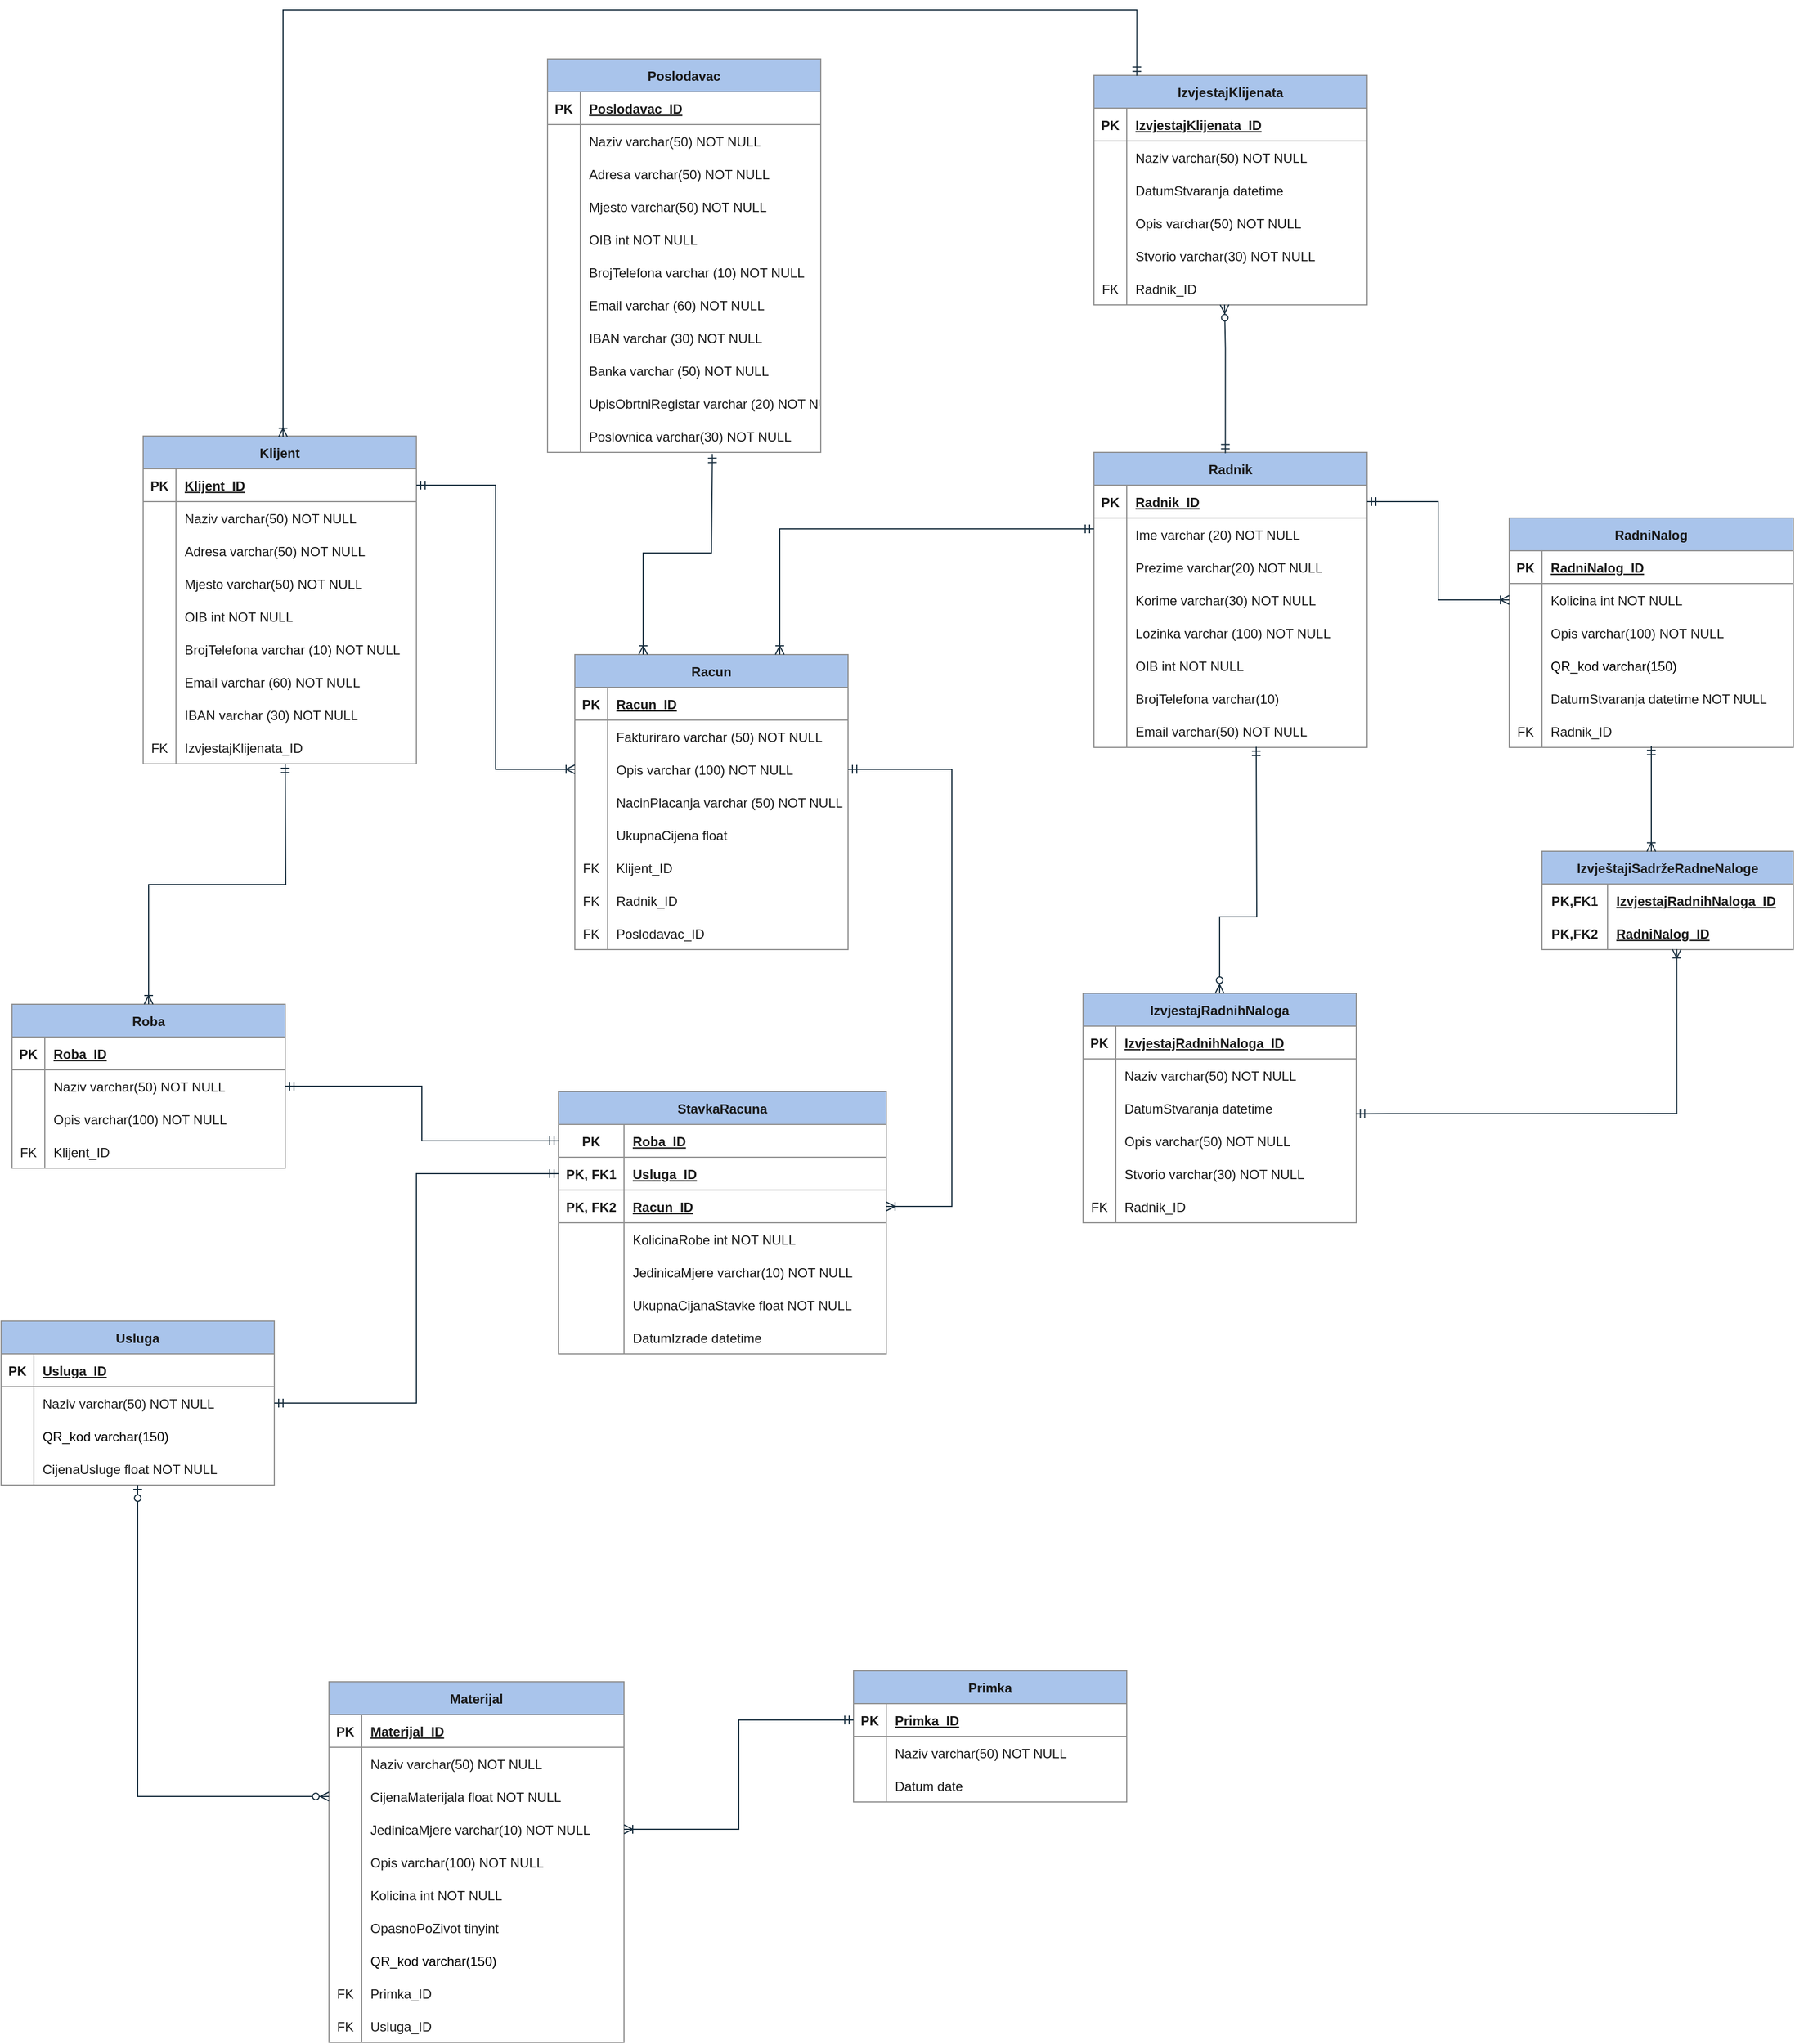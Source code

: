 <mxfile version="20.6.0" type="device"><diagram id="R2lEEEUBdFMjLlhIrx00" name="Page-1"><mxGraphModel dx="1888" dy="583" grid="1" gridSize="10" guides="1" tooltips="1" connect="1" arrows="1" fold="1" page="1" pageScale="1" pageWidth="850" pageHeight="1100" background="#FFFFFF" math="0" shadow="0" extFonts="Permanent Marker^https://fonts.googleapis.com/css?family=Permanent+Marker"><root><mxCell id="0"/><mxCell id="1" parent="0"/><mxCell id="C-vyLk0tnHw3VtMMgP7b-2" value="IzvjestajRadnihNaloga" style="shape=table;startSize=30;container=1;collapsible=1;childLayout=tableLayout;fixedRows=1;rowLines=0;fontStyle=1;align=center;resizeLast=1;rounded=0;fillColor=#A9C4EB;strokeColor=#909090;fontColor=#1A1A1A;" parent="1" vertex="1"><mxGeometry x="870" y="1160" width="250" height="210" as="geometry"/></mxCell><mxCell id="C-vyLk0tnHw3VtMMgP7b-3" value="" style="shape=partialRectangle;collapsible=0;dropTarget=0;pointerEvents=0;fillColor=none;points=[[0,0.5],[1,0.5]];portConstraint=eastwest;top=0;left=0;right=0;bottom=1;rounded=0;strokeColor=#909090;fontColor=#1A1A1A;" parent="C-vyLk0tnHw3VtMMgP7b-2" vertex="1"><mxGeometry y="30" width="250" height="30" as="geometry"/></mxCell><mxCell id="C-vyLk0tnHw3VtMMgP7b-4" value="PK" style="shape=partialRectangle;overflow=hidden;connectable=0;fillColor=none;top=0;left=0;bottom=0;right=0;fontStyle=1;rounded=0;strokeColor=#909090;fontColor=#1A1A1A;" parent="C-vyLk0tnHw3VtMMgP7b-3" vertex="1"><mxGeometry width="30" height="30" as="geometry"><mxRectangle width="30" height="30" as="alternateBounds"/></mxGeometry></mxCell><mxCell id="C-vyLk0tnHw3VtMMgP7b-5" value="IzvjestajRadnihNaloga_ID" style="shape=partialRectangle;overflow=hidden;connectable=0;fillColor=none;top=0;left=0;bottom=0;right=0;align=left;spacingLeft=6;fontStyle=5;rounded=0;strokeColor=#909090;fontColor=#1A1A1A;" parent="C-vyLk0tnHw3VtMMgP7b-3" vertex="1"><mxGeometry x="30" width="220" height="30" as="geometry"><mxRectangle width="220" height="30" as="alternateBounds"/></mxGeometry></mxCell><mxCell id="C-vyLk0tnHw3VtMMgP7b-6" value="" style="shape=partialRectangle;collapsible=0;dropTarget=0;pointerEvents=0;fillColor=none;points=[[0,0.5],[1,0.5]];portConstraint=eastwest;top=0;left=0;right=0;bottom=0;rounded=0;strokeColor=#909090;fontColor=#1A1A1A;" parent="C-vyLk0tnHw3VtMMgP7b-2" vertex="1"><mxGeometry y="60" width="250" height="30" as="geometry"/></mxCell><mxCell id="C-vyLk0tnHw3VtMMgP7b-7" value="" style="shape=partialRectangle;overflow=hidden;connectable=0;fillColor=none;top=0;left=0;bottom=0;right=0;rounded=0;strokeColor=#909090;fontColor=#1A1A1A;" parent="C-vyLk0tnHw3VtMMgP7b-6" vertex="1"><mxGeometry width="30" height="30" as="geometry"><mxRectangle width="30" height="30" as="alternateBounds"/></mxGeometry></mxCell><mxCell id="C-vyLk0tnHw3VtMMgP7b-8" value="Naziv varchar(50) NOT NULL" style="shape=partialRectangle;overflow=hidden;connectable=0;fillColor=none;top=0;left=0;bottom=0;right=0;align=left;spacingLeft=6;rounded=0;strokeColor=#909090;fontColor=#1A1A1A;" parent="C-vyLk0tnHw3VtMMgP7b-6" vertex="1"><mxGeometry x="30" width="220" height="30" as="geometry"><mxRectangle width="220" height="30" as="alternateBounds"/></mxGeometry></mxCell><mxCell id="C-vyLk0tnHw3VtMMgP7b-9" value="" style="shape=partialRectangle;collapsible=0;dropTarget=0;pointerEvents=0;fillColor=none;points=[[0,0.5],[1,0.5]];portConstraint=eastwest;top=0;left=0;right=0;bottom=0;rounded=0;strokeColor=#909090;fontColor=#1A1A1A;" parent="C-vyLk0tnHw3VtMMgP7b-2" vertex="1"><mxGeometry y="90" width="250" height="30" as="geometry"/></mxCell><mxCell id="C-vyLk0tnHw3VtMMgP7b-10" value="" style="shape=partialRectangle;overflow=hidden;connectable=0;fillColor=none;top=0;left=0;bottom=0;right=0;rounded=0;strokeColor=#909090;fontColor=#1A1A1A;" parent="C-vyLk0tnHw3VtMMgP7b-9" vertex="1"><mxGeometry width="30" height="30" as="geometry"><mxRectangle width="30" height="30" as="alternateBounds"/></mxGeometry></mxCell><mxCell id="C-vyLk0tnHw3VtMMgP7b-11" value="DatumStvaranja datetime" style="shape=partialRectangle;overflow=hidden;connectable=0;fillColor=none;top=0;left=0;bottom=0;right=0;align=left;spacingLeft=6;rounded=0;strokeColor=#909090;fontColor=#1A1A1A;" parent="C-vyLk0tnHw3VtMMgP7b-9" vertex="1"><mxGeometry x="30" width="220" height="30" as="geometry"><mxRectangle width="220" height="30" as="alternateBounds"/></mxGeometry></mxCell><mxCell id="AE2plQ0H9_IMy9mky7wY-208" value="" style="shape=tableRow;horizontal=0;startSize=0;swimlaneHead=0;swimlaneBody=0;fillColor=none;collapsible=0;dropTarget=0;points=[[0,0.5],[1,0.5]];portConstraint=eastwest;top=0;left=0;right=0;bottom=0;rounded=0;strokeColor=#909090;fontColor=#1A1A1A;" parent="C-vyLk0tnHw3VtMMgP7b-2" vertex="1"><mxGeometry y="120" width="250" height="30" as="geometry"/></mxCell><mxCell id="AE2plQ0H9_IMy9mky7wY-209" value="" style="shape=partialRectangle;connectable=0;fillColor=none;top=0;left=0;bottom=0;right=0;editable=1;overflow=hidden;rounded=0;strokeColor=#909090;fontColor=#1A1A1A;" parent="AE2plQ0H9_IMy9mky7wY-208" vertex="1"><mxGeometry width="30" height="30" as="geometry"><mxRectangle width="30" height="30" as="alternateBounds"/></mxGeometry></mxCell><mxCell id="AE2plQ0H9_IMy9mky7wY-210" value="Opis varchar(50) NOT NULL" style="shape=partialRectangle;connectable=0;fillColor=none;top=0;left=0;bottom=0;right=0;align=left;spacingLeft=6;overflow=hidden;rounded=0;strokeColor=#909090;fontColor=#1A1A1A;" parent="AE2plQ0H9_IMy9mky7wY-208" vertex="1"><mxGeometry x="30" width="220" height="30" as="geometry"><mxRectangle width="220" height="30" as="alternateBounds"/></mxGeometry></mxCell><mxCell id="AE2plQ0H9_IMy9mky7wY-211" value="" style="shape=tableRow;horizontal=0;startSize=0;swimlaneHead=0;swimlaneBody=0;fillColor=none;collapsible=0;dropTarget=0;points=[[0,0.5],[1,0.5]];portConstraint=eastwest;top=0;left=0;right=0;bottom=0;rounded=0;strokeColor=#909090;fontColor=#1A1A1A;" parent="C-vyLk0tnHw3VtMMgP7b-2" vertex="1"><mxGeometry y="150" width="250" height="30" as="geometry"/></mxCell><mxCell id="AE2plQ0H9_IMy9mky7wY-212" value="" style="shape=partialRectangle;connectable=0;fillColor=none;top=0;left=0;bottom=0;right=0;editable=1;overflow=hidden;rounded=0;strokeColor=#909090;fontColor=#1A1A1A;" parent="AE2plQ0H9_IMy9mky7wY-211" vertex="1"><mxGeometry width="30" height="30" as="geometry"><mxRectangle width="30" height="30" as="alternateBounds"/></mxGeometry></mxCell><mxCell id="AE2plQ0H9_IMy9mky7wY-213" value="Stvorio varchar(30) NOT NULL" style="shape=partialRectangle;connectable=0;fillColor=none;top=0;left=0;bottom=0;right=0;align=left;spacingLeft=6;overflow=hidden;rounded=0;strokeColor=#909090;fontColor=#1A1A1A;" parent="AE2plQ0H9_IMy9mky7wY-211" vertex="1"><mxGeometry x="30" width="220" height="30" as="geometry"><mxRectangle width="220" height="30" as="alternateBounds"/></mxGeometry></mxCell><mxCell id="AE2plQ0H9_IMy9mky7wY-311" value="" style="shape=tableRow;horizontal=0;startSize=0;swimlaneHead=0;swimlaneBody=0;fillColor=none;collapsible=0;dropTarget=0;points=[[0,0.5],[1,0.5]];portConstraint=eastwest;top=0;left=0;right=0;bottom=0;rounded=0;strokeColor=#909090;fontColor=#1A1A1A;" parent="C-vyLk0tnHw3VtMMgP7b-2" vertex="1"><mxGeometry y="180" width="250" height="30" as="geometry"/></mxCell><mxCell id="AE2plQ0H9_IMy9mky7wY-312" value="FK" style="shape=partialRectangle;connectable=0;fillColor=none;top=0;left=0;bottom=0;right=0;fontStyle=0;overflow=hidden;rounded=0;strokeColor=#909090;fontColor=#1A1A1A;" parent="AE2plQ0H9_IMy9mky7wY-311" vertex="1"><mxGeometry width="30" height="30" as="geometry"><mxRectangle width="30" height="30" as="alternateBounds"/></mxGeometry></mxCell><mxCell id="AE2plQ0H9_IMy9mky7wY-313" value="Radnik_ID" style="shape=partialRectangle;connectable=0;fillColor=none;top=0;left=0;bottom=0;right=0;align=left;spacingLeft=6;fontStyle=0;overflow=hidden;rounded=0;strokeColor=#909090;fontColor=#1A1A1A;" parent="AE2plQ0H9_IMy9mky7wY-311" vertex="1"><mxGeometry x="30" width="220" height="30" as="geometry"><mxRectangle width="220" height="30" as="alternateBounds"/></mxGeometry></mxCell><mxCell id="C-vyLk0tnHw3VtMMgP7b-13" value="RadniNalog" style="shape=table;startSize=30;container=1;collapsible=1;childLayout=tableLayout;fixedRows=1;rowLines=0;fontStyle=1;align=center;resizeLast=1;rounded=0;fillColor=#A9C4EB;strokeColor=#909090;fontColor=#1A1A1A;" parent="1" vertex="1"><mxGeometry x="1260" y="725" width="260" height="210" as="geometry"/></mxCell><mxCell id="C-vyLk0tnHw3VtMMgP7b-14" value="" style="shape=partialRectangle;collapsible=0;dropTarget=0;pointerEvents=0;fillColor=none;points=[[0,0.5],[1,0.5]];portConstraint=eastwest;top=0;left=0;right=0;bottom=1;rounded=0;strokeColor=#909090;fontColor=#1A1A1A;" parent="C-vyLk0tnHw3VtMMgP7b-13" vertex="1"><mxGeometry y="30" width="260" height="30" as="geometry"/></mxCell><mxCell id="C-vyLk0tnHw3VtMMgP7b-15" value="PK" style="shape=partialRectangle;overflow=hidden;connectable=0;fillColor=none;top=0;left=0;bottom=0;right=0;fontStyle=1;rounded=0;strokeColor=#909090;fontColor=#1A1A1A;" parent="C-vyLk0tnHw3VtMMgP7b-14" vertex="1"><mxGeometry width="30" height="30" as="geometry"><mxRectangle width="30" height="30" as="alternateBounds"/></mxGeometry></mxCell><mxCell id="C-vyLk0tnHw3VtMMgP7b-16" value="RadniNalog_ID" style="shape=partialRectangle;overflow=hidden;connectable=0;fillColor=none;top=0;left=0;bottom=0;right=0;align=left;spacingLeft=6;fontStyle=5;rounded=0;strokeColor=#909090;fontColor=#1A1A1A;" parent="C-vyLk0tnHw3VtMMgP7b-14" vertex="1"><mxGeometry x="30" width="230" height="30" as="geometry"><mxRectangle width="230" height="30" as="alternateBounds"/></mxGeometry></mxCell><mxCell id="C-vyLk0tnHw3VtMMgP7b-17" value="" style="shape=partialRectangle;collapsible=0;dropTarget=0;pointerEvents=0;fillColor=none;points=[[0,0.5],[1,0.5]];portConstraint=eastwest;top=0;left=0;right=0;bottom=0;rounded=0;strokeColor=#909090;fontColor=#1A1A1A;" parent="C-vyLk0tnHw3VtMMgP7b-13" vertex="1"><mxGeometry y="60" width="260" height="30" as="geometry"/></mxCell><mxCell id="C-vyLk0tnHw3VtMMgP7b-18" value="" style="shape=partialRectangle;overflow=hidden;connectable=0;fillColor=none;top=0;left=0;bottom=0;right=0;rounded=0;strokeColor=#909090;fontColor=#1A1A1A;" parent="C-vyLk0tnHw3VtMMgP7b-17" vertex="1"><mxGeometry width="30" height="30" as="geometry"><mxRectangle width="30" height="30" as="alternateBounds"/></mxGeometry></mxCell><mxCell id="C-vyLk0tnHw3VtMMgP7b-19" value="Kolicina int NOT NULL" style="shape=partialRectangle;overflow=hidden;connectable=0;fillColor=none;top=0;left=0;bottom=0;right=0;align=left;spacingLeft=6;rounded=0;strokeColor=#909090;fontColor=#1A1A1A;" parent="C-vyLk0tnHw3VtMMgP7b-17" vertex="1"><mxGeometry x="30" width="230" height="30" as="geometry"><mxRectangle width="230" height="30" as="alternateBounds"/></mxGeometry></mxCell><mxCell id="C-vyLk0tnHw3VtMMgP7b-20" value="" style="shape=partialRectangle;collapsible=0;dropTarget=0;pointerEvents=0;fillColor=none;points=[[0,0.5],[1,0.5]];portConstraint=eastwest;top=0;left=0;right=0;bottom=0;rounded=0;strokeColor=#909090;fontColor=#1A1A1A;" parent="C-vyLk0tnHw3VtMMgP7b-13" vertex="1"><mxGeometry y="90" width="260" height="30" as="geometry"/></mxCell><mxCell id="C-vyLk0tnHw3VtMMgP7b-21" value="" style="shape=partialRectangle;overflow=hidden;connectable=0;fillColor=none;top=0;left=0;bottom=0;right=0;rounded=0;strokeColor=#909090;fontColor=#1A1A1A;" parent="C-vyLk0tnHw3VtMMgP7b-20" vertex="1"><mxGeometry width="30" height="30" as="geometry"><mxRectangle width="30" height="30" as="alternateBounds"/></mxGeometry></mxCell><mxCell id="C-vyLk0tnHw3VtMMgP7b-22" value="Opis varchar(100) NOT NULL" style="shape=partialRectangle;overflow=hidden;connectable=0;fillColor=none;top=0;left=0;bottom=0;right=0;align=left;spacingLeft=6;rounded=0;strokeColor=#909090;fontColor=#1A1A1A;" parent="C-vyLk0tnHw3VtMMgP7b-20" vertex="1"><mxGeometry x="30" width="230" height="30" as="geometry"><mxRectangle width="230" height="30" as="alternateBounds"/></mxGeometry></mxCell><mxCell id="noWUJDMb8n7FoyahBx-y-8" value="" style="shape=tableRow;horizontal=0;startSize=0;swimlaneHead=0;swimlaneBody=0;fillColor=none;collapsible=0;dropTarget=0;points=[[0,0.5],[1,0.5]];portConstraint=eastwest;top=0;left=0;right=0;bottom=0;" vertex="1" parent="C-vyLk0tnHw3VtMMgP7b-13"><mxGeometry y="120" width="260" height="30" as="geometry"/></mxCell><mxCell id="noWUJDMb8n7FoyahBx-y-9" value="" style="shape=partialRectangle;connectable=0;fillColor=none;top=0;left=0;bottom=0;right=0;editable=1;overflow=hidden;" vertex="1" parent="noWUJDMb8n7FoyahBx-y-8"><mxGeometry width="30" height="30" as="geometry"><mxRectangle width="30" height="30" as="alternateBounds"/></mxGeometry></mxCell><mxCell id="noWUJDMb8n7FoyahBx-y-10" value="QR_kod varchar(150)" style="shape=partialRectangle;connectable=0;fillColor=none;top=0;left=0;bottom=0;right=0;align=left;spacingLeft=6;overflow=hidden;" vertex="1" parent="noWUJDMb8n7FoyahBx-y-8"><mxGeometry x="30" width="230" height="30" as="geometry"><mxRectangle width="230" height="30" as="alternateBounds"/></mxGeometry></mxCell><mxCell id="AE2plQ0H9_IMy9mky7wY-205" value="" style="shape=tableRow;horizontal=0;startSize=0;swimlaneHead=0;swimlaneBody=0;fillColor=none;collapsible=0;dropTarget=0;points=[[0,0.5],[1,0.5]];portConstraint=eastwest;top=0;left=0;right=0;bottom=0;rounded=0;strokeColor=#909090;fontColor=#1A1A1A;" parent="C-vyLk0tnHw3VtMMgP7b-13" vertex="1"><mxGeometry y="150" width="260" height="30" as="geometry"/></mxCell><mxCell id="AE2plQ0H9_IMy9mky7wY-206" value="" style="shape=partialRectangle;connectable=0;fillColor=none;top=0;left=0;bottom=0;right=0;editable=1;overflow=hidden;rounded=0;strokeColor=#909090;fontColor=#1A1A1A;" parent="AE2plQ0H9_IMy9mky7wY-205" vertex="1"><mxGeometry width="30" height="30" as="geometry"><mxRectangle width="30" height="30" as="alternateBounds"/></mxGeometry></mxCell><mxCell id="AE2plQ0H9_IMy9mky7wY-207" value="DatumStvaranja datetime NOT NULL" style="shape=partialRectangle;connectable=0;fillColor=none;top=0;left=0;bottom=0;right=0;align=left;spacingLeft=6;overflow=hidden;rounded=0;strokeColor=#909090;fontColor=#1A1A1A;" parent="AE2plQ0H9_IMy9mky7wY-205" vertex="1"><mxGeometry x="30" width="230" height="30" as="geometry"><mxRectangle width="230" height="30" as="alternateBounds"/></mxGeometry></mxCell><mxCell id="AE2plQ0H9_IMy9mky7wY-275" value="" style="shape=tableRow;horizontal=0;startSize=0;swimlaneHead=0;swimlaneBody=0;fillColor=none;collapsible=0;dropTarget=0;points=[[0,0.5],[1,0.5]];portConstraint=eastwest;top=0;left=0;right=0;bottom=0;rounded=0;strokeColor=#909090;fontColor=#1A1A1A;" parent="C-vyLk0tnHw3VtMMgP7b-13" vertex="1"><mxGeometry y="180" width="260" height="30" as="geometry"/></mxCell><mxCell id="AE2plQ0H9_IMy9mky7wY-276" value="FK" style="shape=partialRectangle;connectable=0;fillColor=none;top=0;left=0;bottom=0;right=0;fontStyle=0;overflow=hidden;rounded=0;strokeColor=#909090;fontColor=#1A1A1A;" parent="AE2plQ0H9_IMy9mky7wY-275" vertex="1"><mxGeometry width="30" height="30" as="geometry"><mxRectangle width="30" height="30" as="alternateBounds"/></mxGeometry></mxCell><mxCell id="AE2plQ0H9_IMy9mky7wY-277" value="Radnik_ID" style="shape=partialRectangle;connectable=0;fillColor=none;top=0;left=0;bottom=0;right=0;align=left;spacingLeft=6;fontStyle=0;overflow=hidden;rounded=0;strokeColor=#909090;fontColor=#1A1A1A;" parent="AE2plQ0H9_IMy9mky7wY-275" vertex="1"><mxGeometry x="30" width="230" height="30" as="geometry"><mxRectangle width="230" height="30" as="alternateBounds"/></mxGeometry></mxCell><mxCell id="C-vyLk0tnHw3VtMMgP7b-23" value="Roba" style="shape=table;startSize=30;container=1;collapsible=1;childLayout=tableLayout;fixedRows=1;rowLines=0;fontStyle=1;align=center;resizeLast=1;rounded=0;fillColor=#A9C4EB;strokeColor=#909090;fontColor=#1A1A1A;" parent="1" vertex="1"><mxGeometry x="-110" y="1170" width="250" height="150" as="geometry"/></mxCell><mxCell id="C-vyLk0tnHw3VtMMgP7b-24" value="" style="shape=partialRectangle;collapsible=0;dropTarget=0;pointerEvents=0;fillColor=none;points=[[0,0.5],[1,0.5]];portConstraint=eastwest;top=0;left=0;right=0;bottom=1;rounded=0;strokeColor=#909090;fontColor=#1A1A1A;" parent="C-vyLk0tnHw3VtMMgP7b-23" vertex="1"><mxGeometry y="30" width="250" height="30" as="geometry"/></mxCell><mxCell id="C-vyLk0tnHw3VtMMgP7b-25" value="PK" style="shape=partialRectangle;overflow=hidden;connectable=0;fillColor=none;top=0;left=0;bottom=0;right=0;fontStyle=1;rounded=0;strokeColor=#909090;fontColor=#1A1A1A;" parent="C-vyLk0tnHw3VtMMgP7b-24" vertex="1"><mxGeometry width="30" height="30" as="geometry"><mxRectangle width="30" height="30" as="alternateBounds"/></mxGeometry></mxCell><mxCell id="C-vyLk0tnHw3VtMMgP7b-26" value="Roba_ID" style="shape=partialRectangle;overflow=hidden;connectable=0;fillColor=none;top=0;left=0;bottom=0;right=0;align=left;spacingLeft=6;fontStyle=5;rounded=0;strokeColor=#909090;fontColor=#1A1A1A;" parent="C-vyLk0tnHw3VtMMgP7b-24" vertex="1"><mxGeometry x="30" width="220" height="30" as="geometry"><mxRectangle width="220" height="30" as="alternateBounds"/></mxGeometry></mxCell><mxCell id="C-vyLk0tnHw3VtMMgP7b-27" value="" style="shape=partialRectangle;collapsible=0;dropTarget=0;pointerEvents=0;fillColor=none;points=[[0,0.5],[1,0.5]];portConstraint=eastwest;top=0;left=0;right=0;bottom=0;rounded=0;strokeColor=#909090;fontColor=#1A1A1A;" parent="C-vyLk0tnHw3VtMMgP7b-23" vertex="1"><mxGeometry y="60" width="250" height="30" as="geometry"/></mxCell><mxCell id="C-vyLk0tnHw3VtMMgP7b-28" value="" style="shape=partialRectangle;overflow=hidden;connectable=0;fillColor=none;top=0;left=0;bottom=0;right=0;rounded=0;strokeColor=#909090;fontColor=#1A1A1A;" parent="C-vyLk0tnHw3VtMMgP7b-27" vertex="1"><mxGeometry width="30" height="30" as="geometry"><mxRectangle width="30" height="30" as="alternateBounds"/></mxGeometry></mxCell><mxCell id="C-vyLk0tnHw3VtMMgP7b-29" value="Naziv varchar(50) NOT NULL" style="shape=partialRectangle;overflow=hidden;connectable=0;fillColor=none;top=0;left=0;bottom=0;right=0;align=left;spacingLeft=6;rounded=0;strokeColor=#909090;fontColor=#1A1A1A;" parent="C-vyLk0tnHw3VtMMgP7b-27" vertex="1"><mxGeometry x="30" width="220" height="30" as="geometry"><mxRectangle width="220" height="30" as="alternateBounds"/></mxGeometry></mxCell><mxCell id="AE2plQ0H9_IMy9mky7wY-90" value="" style="shape=tableRow;horizontal=0;startSize=0;swimlaneHead=0;swimlaneBody=0;fillColor=none;collapsible=0;dropTarget=0;points=[[0,0.5],[1,0.5]];portConstraint=eastwest;top=0;left=0;right=0;bottom=0;rounded=0;strokeColor=#909090;fontColor=#1A1A1A;" parent="C-vyLk0tnHw3VtMMgP7b-23" vertex="1"><mxGeometry y="90" width="250" height="30" as="geometry"/></mxCell><mxCell id="AE2plQ0H9_IMy9mky7wY-91" value="" style="shape=partialRectangle;connectable=0;fillColor=none;top=0;left=0;bottom=0;right=0;editable=1;overflow=hidden;rounded=0;strokeColor=#909090;fontColor=#1A1A1A;" parent="AE2plQ0H9_IMy9mky7wY-90" vertex="1"><mxGeometry width="30" height="30" as="geometry"><mxRectangle width="30" height="30" as="alternateBounds"/></mxGeometry></mxCell><mxCell id="AE2plQ0H9_IMy9mky7wY-92" value="Opis varchar(100) NOT NULL" style="shape=partialRectangle;connectable=0;fillColor=none;top=0;left=0;bottom=0;right=0;align=left;spacingLeft=6;overflow=hidden;rounded=0;strokeColor=#909090;fontColor=#1A1A1A;" parent="AE2plQ0H9_IMy9mky7wY-90" vertex="1"><mxGeometry x="30" width="220" height="30" as="geometry"><mxRectangle width="220" height="30" as="alternateBounds"/></mxGeometry></mxCell><mxCell id="AE2plQ0H9_IMy9mky7wY-93" value="" style="shape=tableRow;horizontal=0;startSize=0;swimlaneHead=0;swimlaneBody=0;fillColor=none;collapsible=0;dropTarget=0;points=[[0,0.5],[1,0.5]];portConstraint=eastwest;top=0;left=0;right=0;bottom=0;rounded=0;strokeColor=#909090;fontColor=#1A1A1A;" parent="C-vyLk0tnHw3VtMMgP7b-23" vertex="1"><mxGeometry y="120" width="250" height="30" as="geometry"/></mxCell><mxCell id="AE2plQ0H9_IMy9mky7wY-94" value="FK" style="shape=partialRectangle;connectable=0;fillColor=none;top=0;left=0;bottom=0;right=0;fontStyle=0;overflow=hidden;rounded=0;strokeColor=#909090;fontColor=#1A1A1A;" parent="AE2plQ0H9_IMy9mky7wY-93" vertex="1"><mxGeometry width="30" height="30" as="geometry"><mxRectangle width="30" height="30" as="alternateBounds"/></mxGeometry></mxCell><mxCell id="AE2plQ0H9_IMy9mky7wY-95" value="Klijent_ID" style="shape=partialRectangle;connectable=0;fillColor=none;top=0;left=0;bottom=0;right=0;align=left;spacingLeft=6;fontStyle=0;overflow=hidden;rounded=0;strokeColor=#909090;fontColor=#1A1A1A;" parent="AE2plQ0H9_IMy9mky7wY-93" vertex="1"><mxGeometry x="30" width="220" height="30" as="geometry"><mxRectangle width="220" height="30" as="alternateBounds"/></mxGeometry></mxCell><mxCell id="AE2plQ0H9_IMy9mky7wY-1" value="Materijal" style="shape=table;startSize=30;container=1;collapsible=1;childLayout=tableLayout;fixedRows=1;rowLines=0;fontStyle=1;align=center;resizeLast=1;rounded=0;fillColor=#A9C4EB;strokeColor=#909090;fontColor=#1A1A1A;" parent="1" vertex="1"><mxGeometry x="180" y="1790" width="270" height="330" as="geometry"/></mxCell><mxCell id="AE2plQ0H9_IMy9mky7wY-2" value="" style="shape=partialRectangle;collapsible=0;dropTarget=0;pointerEvents=0;fillColor=none;points=[[0,0.5],[1,0.5]];portConstraint=eastwest;top=0;left=0;right=0;bottom=1;rounded=0;strokeColor=#909090;fontColor=#1A1A1A;" parent="AE2plQ0H9_IMy9mky7wY-1" vertex="1"><mxGeometry y="30" width="270" height="30" as="geometry"/></mxCell><mxCell id="AE2plQ0H9_IMy9mky7wY-3" value="PK" style="shape=partialRectangle;overflow=hidden;connectable=0;fillColor=none;top=0;left=0;bottom=0;right=0;fontStyle=1;rounded=0;strokeColor=#909090;fontColor=#1A1A1A;" parent="AE2plQ0H9_IMy9mky7wY-2" vertex="1"><mxGeometry width="30" height="30" as="geometry"><mxRectangle width="30" height="30" as="alternateBounds"/></mxGeometry></mxCell><mxCell id="AE2plQ0H9_IMy9mky7wY-4" value="Materijal_ID" style="shape=partialRectangle;overflow=hidden;connectable=0;fillColor=none;top=0;left=0;bottom=0;right=0;align=left;spacingLeft=6;fontStyle=5;rounded=0;strokeColor=#909090;fontColor=#1A1A1A;" parent="AE2plQ0H9_IMy9mky7wY-2" vertex="1"><mxGeometry x="30" width="240" height="30" as="geometry"><mxRectangle width="240" height="30" as="alternateBounds"/></mxGeometry></mxCell><mxCell id="AE2plQ0H9_IMy9mky7wY-5" value="" style="shape=partialRectangle;collapsible=0;dropTarget=0;pointerEvents=0;fillColor=none;points=[[0,0.5],[1,0.5]];portConstraint=eastwest;top=0;left=0;right=0;bottom=0;rounded=0;strokeColor=#909090;fontColor=#1A1A1A;" parent="AE2plQ0H9_IMy9mky7wY-1" vertex="1"><mxGeometry y="60" width="270" height="30" as="geometry"/></mxCell><mxCell id="AE2plQ0H9_IMy9mky7wY-6" value="" style="shape=partialRectangle;overflow=hidden;connectable=0;fillColor=none;top=0;left=0;bottom=0;right=0;rounded=0;strokeColor=#909090;fontColor=#1A1A1A;" parent="AE2plQ0H9_IMy9mky7wY-5" vertex="1"><mxGeometry width="30" height="30" as="geometry"><mxRectangle width="30" height="30" as="alternateBounds"/></mxGeometry></mxCell><mxCell id="AE2plQ0H9_IMy9mky7wY-7" value="Naziv varchar(50) NOT NULL" style="shape=partialRectangle;overflow=hidden;connectable=0;fillColor=none;top=0;left=0;bottom=0;right=0;align=left;spacingLeft=6;rounded=0;strokeColor=#909090;fontColor=#1A1A1A;" parent="AE2plQ0H9_IMy9mky7wY-5" vertex="1"><mxGeometry x="30" width="240" height="30" as="geometry"><mxRectangle width="240" height="30" as="alternateBounds"/></mxGeometry></mxCell><mxCell id="AE2plQ0H9_IMy9mky7wY-156" value="" style="shape=tableRow;horizontal=0;startSize=0;swimlaneHead=0;swimlaneBody=0;fillColor=none;collapsible=0;dropTarget=0;points=[[0,0.5],[1,0.5]];portConstraint=eastwest;top=0;left=0;right=0;bottom=0;rounded=0;strokeColor=#909090;fontColor=#1A1A1A;" parent="AE2plQ0H9_IMy9mky7wY-1" vertex="1"><mxGeometry y="90" width="270" height="30" as="geometry"/></mxCell><mxCell id="AE2plQ0H9_IMy9mky7wY-157" value="" style="shape=partialRectangle;connectable=0;fillColor=none;top=0;left=0;bottom=0;right=0;editable=1;overflow=hidden;rounded=0;strokeColor=#909090;fontColor=#1A1A1A;" parent="AE2plQ0H9_IMy9mky7wY-156" vertex="1"><mxGeometry width="30" height="30" as="geometry"><mxRectangle width="30" height="30" as="alternateBounds"/></mxGeometry></mxCell><mxCell id="AE2plQ0H9_IMy9mky7wY-158" value="CijenaMaterijala float NOT NULL" style="shape=partialRectangle;connectable=0;fillColor=none;top=0;left=0;bottom=0;right=0;align=left;spacingLeft=6;overflow=hidden;rounded=0;strokeColor=#909090;fontColor=#1A1A1A;" parent="AE2plQ0H9_IMy9mky7wY-156" vertex="1"><mxGeometry x="30" width="240" height="30" as="geometry"><mxRectangle width="240" height="30" as="alternateBounds"/></mxGeometry></mxCell><mxCell id="AE2plQ0H9_IMy9mky7wY-159" value="" style="shape=tableRow;horizontal=0;startSize=0;swimlaneHead=0;swimlaneBody=0;fillColor=none;collapsible=0;dropTarget=0;points=[[0,0.5],[1,0.5]];portConstraint=eastwest;top=0;left=0;right=0;bottom=0;rounded=0;strokeColor=#909090;fontColor=#1A1A1A;" parent="AE2plQ0H9_IMy9mky7wY-1" vertex="1"><mxGeometry y="120" width="270" height="30" as="geometry"/></mxCell><mxCell id="AE2plQ0H9_IMy9mky7wY-160" value="" style="shape=partialRectangle;connectable=0;fillColor=none;top=0;left=0;bottom=0;right=0;editable=1;overflow=hidden;rounded=0;strokeColor=#909090;fontColor=#1A1A1A;" parent="AE2plQ0H9_IMy9mky7wY-159" vertex="1"><mxGeometry width="30" height="30" as="geometry"><mxRectangle width="30" height="30" as="alternateBounds"/></mxGeometry></mxCell><mxCell id="AE2plQ0H9_IMy9mky7wY-161" value="JedinicaMjere varchar(10) NOT NULL" style="shape=partialRectangle;connectable=0;fillColor=none;top=0;left=0;bottom=0;right=0;align=left;spacingLeft=6;overflow=hidden;rounded=0;strokeColor=#909090;fontColor=#1A1A1A;" parent="AE2plQ0H9_IMy9mky7wY-159" vertex="1"><mxGeometry x="30" width="240" height="30" as="geometry"><mxRectangle width="240" height="30" as="alternateBounds"/></mxGeometry></mxCell><mxCell id="AE2plQ0H9_IMy9mky7wY-162" value="" style="shape=tableRow;horizontal=0;startSize=0;swimlaneHead=0;swimlaneBody=0;fillColor=none;collapsible=0;dropTarget=0;points=[[0,0.5],[1,0.5]];portConstraint=eastwest;top=0;left=0;right=0;bottom=0;rounded=0;strokeColor=#909090;fontColor=#1A1A1A;" parent="AE2plQ0H9_IMy9mky7wY-1" vertex="1"><mxGeometry y="150" width="270" height="30" as="geometry"/></mxCell><mxCell id="AE2plQ0H9_IMy9mky7wY-163" value="" style="shape=partialRectangle;connectable=0;fillColor=none;top=0;left=0;bottom=0;right=0;editable=1;overflow=hidden;rounded=0;strokeColor=#909090;fontColor=#1A1A1A;" parent="AE2plQ0H9_IMy9mky7wY-162" vertex="1"><mxGeometry width="30" height="30" as="geometry"><mxRectangle width="30" height="30" as="alternateBounds"/></mxGeometry></mxCell><mxCell id="AE2plQ0H9_IMy9mky7wY-164" value="Opis varchar(100) NOT NULL" style="shape=partialRectangle;connectable=0;fillColor=none;top=0;left=0;bottom=0;right=0;align=left;spacingLeft=6;overflow=hidden;rounded=0;strokeColor=#909090;fontColor=#1A1A1A;" parent="AE2plQ0H9_IMy9mky7wY-162" vertex="1"><mxGeometry x="30" width="240" height="30" as="geometry"><mxRectangle width="240" height="30" as="alternateBounds"/></mxGeometry></mxCell><mxCell id="AE2plQ0H9_IMy9mky7wY-165" value="" style="shape=tableRow;horizontal=0;startSize=0;swimlaneHead=0;swimlaneBody=0;fillColor=none;collapsible=0;dropTarget=0;points=[[0,0.5],[1,0.5]];portConstraint=eastwest;top=0;left=0;right=0;bottom=0;rounded=0;strokeColor=#909090;fontColor=#1A1A1A;" parent="AE2plQ0H9_IMy9mky7wY-1" vertex="1"><mxGeometry y="180" width="270" height="30" as="geometry"/></mxCell><mxCell id="AE2plQ0H9_IMy9mky7wY-166" value="" style="shape=partialRectangle;connectable=0;fillColor=none;top=0;left=0;bottom=0;right=0;editable=1;overflow=hidden;rounded=0;strokeColor=#909090;fontColor=#1A1A1A;" parent="AE2plQ0H9_IMy9mky7wY-165" vertex="1"><mxGeometry width="30" height="30" as="geometry"><mxRectangle width="30" height="30" as="alternateBounds"/></mxGeometry></mxCell><mxCell id="AE2plQ0H9_IMy9mky7wY-167" value="Kolicina int NOT NULL" style="shape=partialRectangle;connectable=0;fillColor=none;top=0;left=0;bottom=0;right=0;align=left;spacingLeft=6;overflow=hidden;rounded=0;strokeColor=#909090;fontColor=#1A1A1A;" parent="AE2plQ0H9_IMy9mky7wY-165" vertex="1"><mxGeometry x="30" width="240" height="30" as="geometry"><mxRectangle width="240" height="30" as="alternateBounds"/></mxGeometry></mxCell><mxCell id="AE2plQ0H9_IMy9mky7wY-168" value="" style="shape=tableRow;horizontal=0;startSize=0;swimlaneHead=0;swimlaneBody=0;fillColor=none;collapsible=0;dropTarget=0;points=[[0,0.5],[1,0.5]];portConstraint=eastwest;top=0;left=0;right=0;bottom=0;rounded=0;strokeColor=#909090;fontColor=#1A1A1A;" parent="AE2plQ0H9_IMy9mky7wY-1" vertex="1"><mxGeometry y="210" width="270" height="30" as="geometry"/></mxCell><mxCell id="AE2plQ0H9_IMy9mky7wY-169" value="" style="shape=partialRectangle;connectable=0;fillColor=none;top=0;left=0;bottom=0;right=0;editable=1;overflow=hidden;rounded=0;strokeColor=#909090;fontColor=#1A1A1A;" parent="AE2plQ0H9_IMy9mky7wY-168" vertex="1"><mxGeometry width="30" height="30" as="geometry"><mxRectangle width="30" height="30" as="alternateBounds"/></mxGeometry></mxCell><mxCell id="AE2plQ0H9_IMy9mky7wY-170" value="OpasnoPoZivot tinyint" style="shape=partialRectangle;connectable=0;fillColor=none;top=0;left=0;bottom=0;right=0;align=left;spacingLeft=6;overflow=hidden;rounded=0;strokeColor=#909090;fontColor=#1A1A1A;" parent="AE2plQ0H9_IMy9mky7wY-168" vertex="1"><mxGeometry x="30" width="240" height="30" as="geometry"><mxRectangle width="240" height="30" as="alternateBounds"/></mxGeometry></mxCell><mxCell id="noWUJDMb8n7FoyahBx-y-2" value="" style="shape=tableRow;horizontal=0;startSize=0;swimlaneHead=0;swimlaneBody=0;fillColor=none;collapsible=0;dropTarget=0;points=[[0,0.5],[1,0.5]];portConstraint=eastwest;top=0;left=0;right=0;bottom=0;" vertex="1" parent="AE2plQ0H9_IMy9mky7wY-1"><mxGeometry y="240" width="270" height="30" as="geometry"/></mxCell><mxCell id="noWUJDMb8n7FoyahBx-y-3" value="" style="shape=partialRectangle;connectable=0;fillColor=none;top=0;left=0;bottom=0;right=0;editable=1;overflow=hidden;" vertex="1" parent="noWUJDMb8n7FoyahBx-y-2"><mxGeometry width="30" height="30" as="geometry"><mxRectangle width="30" height="30" as="alternateBounds"/></mxGeometry></mxCell><mxCell id="noWUJDMb8n7FoyahBx-y-4" value="QR_kod varchar(150)" style="shape=partialRectangle;connectable=0;fillColor=none;top=0;left=0;bottom=0;right=0;align=left;spacingLeft=6;overflow=hidden;" vertex="1" parent="noWUJDMb8n7FoyahBx-y-2"><mxGeometry x="30" width="240" height="30" as="geometry"><mxRectangle width="240" height="30" as="alternateBounds"/></mxGeometry></mxCell><mxCell id="AE2plQ0H9_IMy9mky7wY-259" value="" style="shape=tableRow;horizontal=0;startSize=0;swimlaneHead=0;swimlaneBody=0;fillColor=none;collapsible=0;dropTarget=0;points=[[0,0.5],[1,0.5]];portConstraint=eastwest;top=0;left=0;right=0;bottom=0;rounded=0;strokeColor=#909090;fontColor=#1A1A1A;" parent="AE2plQ0H9_IMy9mky7wY-1" vertex="1"><mxGeometry y="270" width="270" height="30" as="geometry"/></mxCell><mxCell id="AE2plQ0H9_IMy9mky7wY-260" value="FK" style="shape=partialRectangle;connectable=0;fillColor=none;top=0;left=0;bottom=0;right=0;fontStyle=0;overflow=hidden;rounded=0;strokeColor=#909090;fontColor=#1A1A1A;" parent="AE2plQ0H9_IMy9mky7wY-259" vertex="1"><mxGeometry width="30" height="30" as="geometry"><mxRectangle width="30" height="30" as="alternateBounds"/></mxGeometry></mxCell><mxCell id="AE2plQ0H9_IMy9mky7wY-261" value="Primka_ID" style="shape=partialRectangle;connectable=0;fillColor=none;top=0;left=0;bottom=0;right=0;align=left;spacingLeft=6;fontStyle=0;overflow=hidden;rounded=0;strokeColor=#909090;fontColor=#1A1A1A;" parent="AE2plQ0H9_IMy9mky7wY-259" vertex="1"><mxGeometry x="30" width="240" height="30" as="geometry"><mxRectangle width="240" height="30" as="alternateBounds"/></mxGeometry></mxCell><mxCell id="AE2plQ0H9_IMy9mky7wY-262" value="" style="shape=tableRow;horizontal=0;startSize=0;swimlaneHead=0;swimlaneBody=0;fillColor=none;collapsible=0;dropTarget=0;points=[[0,0.5],[1,0.5]];portConstraint=eastwest;top=0;left=0;right=0;bottom=0;rounded=0;strokeColor=#909090;fontColor=#1A1A1A;" parent="AE2plQ0H9_IMy9mky7wY-1" vertex="1"><mxGeometry y="300" width="270" height="30" as="geometry"/></mxCell><mxCell id="AE2plQ0H9_IMy9mky7wY-263" value="FK" style="shape=partialRectangle;connectable=0;fillColor=none;top=0;left=0;bottom=0;right=0;fontStyle=0;overflow=hidden;rounded=0;strokeColor=#909090;fontColor=#1A1A1A;" parent="AE2plQ0H9_IMy9mky7wY-262" vertex="1"><mxGeometry width="30" height="30" as="geometry"><mxRectangle width="30" height="30" as="alternateBounds"/></mxGeometry></mxCell><mxCell id="AE2plQ0H9_IMy9mky7wY-264" value="Usluga_ID" style="shape=partialRectangle;connectable=0;fillColor=none;top=0;left=0;bottom=0;right=0;align=left;spacingLeft=6;fontStyle=0;overflow=hidden;rounded=0;strokeColor=#909090;fontColor=#1A1A1A;" parent="AE2plQ0H9_IMy9mky7wY-262" vertex="1"><mxGeometry x="30" width="240" height="30" as="geometry"><mxRectangle width="240" height="30" as="alternateBounds"/></mxGeometry></mxCell><mxCell id="AE2plQ0H9_IMy9mky7wY-15" value="Racun" style="shape=table;startSize=30;container=1;collapsible=1;childLayout=tableLayout;fixedRows=1;rowLines=0;fontStyle=1;align=center;resizeLast=1;rounded=0;fillColor=#A9C4EB;strokeColor=#909090;fontColor=#1A1A1A;" parent="1" vertex="1"><mxGeometry x="405" y="850" width="250" height="270" as="geometry"/></mxCell><mxCell id="AE2plQ0H9_IMy9mky7wY-16" value="" style="shape=partialRectangle;collapsible=0;dropTarget=0;pointerEvents=0;fillColor=none;points=[[0,0.5],[1,0.5]];portConstraint=eastwest;top=0;left=0;right=0;bottom=1;rounded=0;strokeColor=#909090;fontColor=#1A1A1A;" parent="AE2plQ0H9_IMy9mky7wY-15" vertex="1"><mxGeometry y="30" width="250" height="30" as="geometry"/></mxCell><mxCell id="AE2plQ0H9_IMy9mky7wY-17" value="PK" style="shape=partialRectangle;overflow=hidden;connectable=0;fillColor=none;top=0;left=0;bottom=0;right=0;fontStyle=1;rounded=0;strokeColor=#909090;fontColor=#1A1A1A;" parent="AE2plQ0H9_IMy9mky7wY-16" vertex="1"><mxGeometry width="30" height="30" as="geometry"><mxRectangle width="30" height="30" as="alternateBounds"/></mxGeometry></mxCell><mxCell id="AE2plQ0H9_IMy9mky7wY-18" value="Racun_ID" style="shape=partialRectangle;overflow=hidden;connectable=0;fillColor=none;top=0;left=0;bottom=0;right=0;align=left;spacingLeft=6;fontStyle=5;rounded=0;strokeColor=#909090;fontColor=#1A1A1A;" parent="AE2plQ0H9_IMy9mky7wY-16" vertex="1"><mxGeometry x="30" width="220" height="30" as="geometry"><mxRectangle width="220" height="30" as="alternateBounds"/></mxGeometry></mxCell><mxCell id="AE2plQ0H9_IMy9mky7wY-19" value="" style="shape=partialRectangle;collapsible=0;dropTarget=0;pointerEvents=0;fillColor=none;points=[[0,0.5],[1,0.5]];portConstraint=eastwest;top=0;left=0;right=0;bottom=0;rounded=0;strokeColor=#909090;fontColor=#1A1A1A;" parent="AE2plQ0H9_IMy9mky7wY-15" vertex="1"><mxGeometry y="60" width="250" height="30" as="geometry"/></mxCell><mxCell id="AE2plQ0H9_IMy9mky7wY-20" value="" style="shape=partialRectangle;overflow=hidden;connectable=0;fillColor=none;top=0;left=0;bottom=0;right=0;rounded=0;strokeColor=#909090;fontColor=#1A1A1A;" parent="AE2plQ0H9_IMy9mky7wY-19" vertex="1"><mxGeometry width="30" height="30" as="geometry"><mxRectangle width="30" height="30" as="alternateBounds"/></mxGeometry></mxCell><mxCell id="AE2plQ0H9_IMy9mky7wY-21" value="Fakturiraro varchar (50) NOT NULL" style="shape=partialRectangle;overflow=hidden;connectable=0;fillColor=none;top=0;left=0;bottom=0;right=0;align=left;spacingLeft=6;rounded=0;strokeColor=#909090;fontColor=#1A1A1A;" parent="AE2plQ0H9_IMy9mky7wY-19" vertex="1"><mxGeometry x="30" width="220" height="30" as="geometry"><mxRectangle width="220" height="30" as="alternateBounds"/></mxGeometry></mxCell><mxCell id="AE2plQ0H9_IMy9mky7wY-178" value="" style="shape=tableRow;horizontal=0;startSize=0;swimlaneHead=0;swimlaneBody=0;fillColor=none;collapsible=0;dropTarget=0;points=[[0,0.5],[1,0.5]];portConstraint=eastwest;top=0;left=0;right=0;bottom=0;rounded=0;strokeColor=#909090;fontColor=#1A1A1A;" parent="AE2plQ0H9_IMy9mky7wY-15" vertex="1"><mxGeometry y="90" width="250" height="30" as="geometry"/></mxCell><mxCell id="AE2plQ0H9_IMy9mky7wY-179" value="" style="shape=partialRectangle;connectable=0;fillColor=none;top=0;left=0;bottom=0;right=0;editable=1;overflow=hidden;rounded=0;strokeColor=#909090;fontColor=#1A1A1A;" parent="AE2plQ0H9_IMy9mky7wY-178" vertex="1"><mxGeometry width="30" height="30" as="geometry"><mxRectangle width="30" height="30" as="alternateBounds"/></mxGeometry></mxCell><mxCell id="AE2plQ0H9_IMy9mky7wY-180" value="Opis varchar (100) NOT NULL" style="shape=partialRectangle;connectable=0;fillColor=none;top=0;left=0;bottom=0;right=0;align=left;spacingLeft=6;overflow=hidden;rounded=0;strokeColor=#909090;fontColor=#1A1A1A;" parent="AE2plQ0H9_IMy9mky7wY-178" vertex="1"><mxGeometry x="30" width="220" height="30" as="geometry"><mxRectangle width="220" height="30" as="alternateBounds"/></mxGeometry></mxCell><mxCell id="AE2plQ0H9_IMy9mky7wY-181" value="" style="shape=tableRow;horizontal=0;startSize=0;swimlaneHead=0;swimlaneBody=0;fillColor=none;collapsible=0;dropTarget=0;points=[[0,0.5],[1,0.5]];portConstraint=eastwest;top=0;left=0;right=0;bottom=0;rounded=0;strokeColor=#909090;fontColor=#1A1A1A;" parent="AE2plQ0H9_IMy9mky7wY-15" vertex="1"><mxGeometry y="120" width="250" height="30" as="geometry"/></mxCell><mxCell id="AE2plQ0H9_IMy9mky7wY-182" value="" style="shape=partialRectangle;connectable=0;fillColor=none;top=0;left=0;bottom=0;right=0;editable=1;overflow=hidden;rounded=0;strokeColor=#909090;fontColor=#1A1A1A;" parent="AE2plQ0H9_IMy9mky7wY-181" vertex="1"><mxGeometry width="30" height="30" as="geometry"><mxRectangle width="30" height="30" as="alternateBounds"/></mxGeometry></mxCell><mxCell id="AE2plQ0H9_IMy9mky7wY-183" value="NacinPlacanja varchar (50) NOT NULL" style="shape=partialRectangle;connectable=0;fillColor=none;top=0;left=0;bottom=0;right=0;align=left;spacingLeft=6;overflow=hidden;rounded=0;strokeColor=#909090;fontColor=#1A1A1A;" parent="AE2plQ0H9_IMy9mky7wY-181" vertex="1"><mxGeometry x="30" width="220" height="30" as="geometry"><mxRectangle width="220" height="30" as="alternateBounds"/></mxGeometry></mxCell><mxCell id="AE2plQ0H9_IMy9mky7wY-184" value="" style="shape=tableRow;horizontal=0;startSize=0;swimlaneHead=0;swimlaneBody=0;fillColor=none;collapsible=0;dropTarget=0;points=[[0,0.5],[1,0.5]];portConstraint=eastwest;top=0;left=0;right=0;bottom=0;rounded=0;strokeColor=#909090;fontColor=#1A1A1A;" parent="AE2plQ0H9_IMy9mky7wY-15" vertex="1"><mxGeometry y="150" width="250" height="30" as="geometry"/></mxCell><mxCell id="AE2plQ0H9_IMy9mky7wY-185" value="" style="shape=partialRectangle;connectable=0;fillColor=none;top=0;left=0;bottom=0;right=0;editable=1;overflow=hidden;rounded=0;strokeColor=#909090;fontColor=#1A1A1A;" parent="AE2plQ0H9_IMy9mky7wY-184" vertex="1"><mxGeometry width="30" height="30" as="geometry"><mxRectangle width="30" height="30" as="alternateBounds"/></mxGeometry></mxCell><mxCell id="AE2plQ0H9_IMy9mky7wY-186" value="UkupnaCijena float" style="shape=partialRectangle;connectable=0;fillColor=none;top=0;left=0;bottom=0;right=0;align=left;spacingLeft=6;overflow=hidden;rounded=0;strokeColor=#909090;fontColor=#1A1A1A;" parent="AE2plQ0H9_IMy9mky7wY-184" vertex="1"><mxGeometry x="30" width="220" height="30" as="geometry"><mxRectangle width="220" height="30" as="alternateBounds"/></mxGeometry></mxCell><mxCell id="AE2plQ0H9_IMy9mky7wY-270" value="" style="shape=tableRow;horizontal=0;startSize=0;swimlaneHead=0;swimlaneBody=0;fillColor=none;collapsible=0;dropTarget=0;points=[[0,0.5],[1,0.5]];portConstraint=eastwest;top=0;left=0;right=0;bottom=0;rounded=0;strokeColor=#909090;fontColor=#1A1A1A;" parent="AE2plQ0H9_IMy9mky7wY-15" vertex="1"><mxGeometry y="180" width="250" height="30" as="geometry"/></mxCell><mxCell id="AE2plQ0H9_IMy9mky7wY-271" value="FK" style="shape=partialRectangle;connectable=0;fillColor=none;top=0;left=0;bottom=0;right=0;fontStyle=0;overflow=hidden;rounded=0;strokeColor=#909090;fontColor=#1A1A1A;" parent="AE2plQ0H9_IMy9mky7wY-270" vertex="1"><mxGeometry width="30" height="30" as="geometry"><mxRectangle width="30" height="30" as="alternateBounds"/></mxGeometry></mxCell><mxCell id="AE2plQ0H9_IMy9mky7wY-272" value="Klijent_ID" style="shape=partialRectangle;connectable=0;fillColor=none;top=0;left=0;bottom=0;right=0;align=left;spacingLeft=6;fontStyle=0;overflow=hidden;rounded=0;strokeColor=#909090;fontColor=#1A1A1A;" parent="AE2plQ0H9_IMy9mky7wY-270" vertex="1"><mxGeometry x="30" width="220" height="30" as="geometry"><mxRectangle width="220" height="30" as="alternateBounds"/></mxGeometry></mxCell><mxCell id="AE2plQ0H9_IMy9mky7wY-279" value="" style="shape=tableRow;horizontal=0;startSize=0;swimlaneHead=0;swimlaneBody=0;fillColor=none;collapsible=0;dropTarget=0;points=[[0,0.5],[1,0.5]];portConstraint=eastwest;top=0;left=0;right=0;bottom=0;rounded=0;strokeColor=#909090;fontColor=#1A1A1A;" parent="AE2plQ0H9_IMy9mky7wY-15" vertex="1"><mxGeometry y="210" width="250" height="30" as="geometry"/></mxCell><mxCell id="AE2plQ0H9_IMy9mky7wY-280" value="FK" style="shape=partialRectangle;connectable=0;fillColor=none;top=0;left=0;bottom=0;right=0;fontStyle=0;overflow=hidden;rounded=0;strokeColor=#909090;fontColor=#1A1A1A;" parent="AE2plQ0H9_IMy9mky7wY-279" vertex="1"><mxGeometry width="30" height="30" as="geometry"><mxRectangle width="30" height="30" as="alternateBounds"/></mxGeometry></mxCell><mxCell id="AE2plQ0H9_IMy9mky7wY-281" value="Radnik_ID" style="shape=partialRectangle;connectable=0;fillColor=none;top=0;left=0;bottom=0;right=0;align=left;spacingLeft=6;fontStyle=0;overflow=hidden;rounded=0;strokeColor=#909090;fontColor=#1A1A1A;" parent="AE2plQ0H9_IMy9mky7wY-279" vertex="1"><mxGeometry x="30" width="220" height="30" as="geometry"><mxRectangle width="220" height="30" as="alternateBounds"/></mxGeometry></mxCell><mxCell id="AE2plQ0H9_IMy9mky7wY-283" value="" style="shape=tableRow;horizontal=0;startSize=0;swimlaneHead=0;swimlaneBody=0;fillColor=none;collapsible=0;dropTarget=0;points=[[0,0.5],[1,0.5]];portConstraint=eastwest;top=0;left=0;right=0;bottom=0;rounded=0;strokeColor=#909090;fontColor=#1A1A1A;" parent="AE2plQ0H9_IMy9mky7wY-15" vertex="1"><mxGeometry y="240" width="250" height="30" as="geometry"/></mxCell><mxCell id="AE2plQ0H9_IMy9mky7wY-284" value="FK" style="shape=partialRectangle;connectable=0;fillColor=none;top=0;left=0;bottom=0;right=0;fontStyle=0;overflow=hidden;rounded=0;strokeColor=#909090;fontColor=#1A1A1A;" parent="AE2plQ0H9_IMy9mky7wY-283" vertex="1"><mxGeometry width="30" height="30" as="geometry"><mxRectangle width="30" height="30" as="alternateBounds"/></mxGeometry></mxCell><mxCell id="AE2plQ0H9_IMy9mky7wY-285" value="Poslodavac_ID" style="shape=partialRectangle;connectable=0;fillColor=none;top=0;left=0;bottom=0;right=0;align=left;spacingLeft=6;fontStyle=0;overflow=hidden;rounded=0;strokeColor=#909090;fontColor=#1A1A1A;" parent="AE2plQ0H9_IMy9mky7wY-283" vertex="1"><mxGeometry x="30" width="220" height="30" as="geometry"><mxRectangle width="220" height="30" as="alternateBounds"/></mxGeometry></mxCell><mxCell id="AE2plQ0H9_IMy9mky7wY-29" value="Radnik" style="shape=table;startSize=30;container=1;collapsible=1;childLayout=tableLayout;fixedRows=1;rowLines=0;fontStyle=1;align=center;resizeLast=1;rounded=0;fillColor=#A9C4EB;strokeColor=#909090;fontColor=#1A1A1A;" parent="1" vertex="1"><mxGeometry x="880" y="665" width="250" height="270" as="geometry"/></mxCell><mxCell id="AE2plQ0H9_IMy9mky7wY-30" value="" style="shape=partialRectangle;collapsible=0;dropTarget=0;pointerEvents=0;fillColor=none;points=[[0,0.5],[1,0.5]];portConstraint=eastwest;top=0;left=0;right=0;bottom=1;rounded=0;strokeColor=#909090;fontColor=#1A1A1A;" parent="AE2plQ0H9_IMy9mky7wY-29" vertex="1"><mxGeometry y="30" width="250" height="30" as="geometry"/></mxCell><mxCell id="AE2plQ0H9_IMy9mky7wY-31" value="PK" style="shape=partialRectangle;overflow=hidden;connectable=0;fillColor=none;top=0;left=0;bottom=0;right=0;fontStyle=1;rounded=0;strokeColor=#909090;fontColor=#1A1A1A;" parent="AE2plQ0H9_IMy9mky7wY-30" vertex="1"><mxGeometry width="30" height="30" as="geometry"><mxRectangle width="30" height="30" as="alternateBounds"/></mxGeometry></mxCell><mxCell id="AE2plQ0H9_IMy9mky7wY-32" value="Radnik_ID" style="shape=partialRectangle;overflow=hidden;connectable=0;fillColor=none;top=0;left=0;bottom=0;right=0;align=left;spacingLeft=6;fontStyle=5;rounded=0;strokeColor=#909090;fontColor=#1A1A1A;" parent="AE2plQ0H9_IMy9mky7wY-30" vertex="1"><mxGeometry x="30" width="220" height="30" as="geometry"><mxRectangle width="220" height="30" as="alternateBounds"/></mxGeometry></mxCell><mxCell id="AE2plQ0H9_IMy9mky7wY-33" value="" style="shape=partialRectangle;collapsible=0;dropTarget=0;pointerEvents=0;fillColor=none;points=[[0,0.5],[1,0.5]];portConstraint=eastwest;top=0;left=0;right=0;bottom=0;rounded=0;strokeColor=#909090;fontColor=#1A1A1A;" parent="AE2plQ0H9_IMy9mky7wY-29" vertex="1"><mxGeometry y="60" width="250" height="30" as="geometry"/></mxCell><mxCell id="AE2plQ0H9_IMy9mky7wY-34" value="" style="shape=partialRectangle;overflow=hidden;connectable=0;fillColor=none;top=0;left=0;bottom=0;right=0;rounded=0;strokeColor=#909090;fontColor=#1A1A1A;" parent="AE2plQ0H9_IMy9mky7wY-33" vertex="1"><mxGeometry width="30" height="30" as="geometry"><mxRectangle width="30" height="30" as="alternateBounds"/></mxGeometry></mxCell><mxCell id="AE2plQ0H9_IMy9mky7wY-35" value="Ime varchar (20) NOT NULL" style="shape=partialRectangle;overflow=hidden;connectable=0;fillColor=none;top=0;left=0;bottom=0;right=0;align=left;spacingLeft=6;rounded=0;strokeColor=#909090;fontColor=#1A1A1A;" parent="AE2plQ0H9_IMy9mky7wY-33" vertex="1"><mxGeometry x="30" width="220" height="30" as="geometry"><mxRectangle width="220" height="30" as="alternateBounds"/></mxGeometry></mxCell><mxCell id="AE2plQ0H9_IMy9mky7wY-187" value="" style="shape=tableRow;horizontal=0;startSize=0;swimlaneHead=0;swimlaneBody=0;fillColor=none;collapsible=0;dropTarget=0;points=[[0,0.5],[1,0.5]];portConstraint=eastwest;top=0;left=0;right=0;bottom=0;rounded=0;strokeColor=#909090;fontColor=#1A1A1A;" parent="AE2plQ0H9_IMy9mky7wY-29" vertex="1"><mxGeometry y="90" width="250" height="30" as="geometry"/></mxCell><mxCell id="AE2plQ0H9_IMy9mky7wY-188" value="" style="shape=partialRectangle;connectable=0;fillColor=none;top=0;left=0;bottom=0;right=0;editable=1;overflow=hidden;rounded=0;strokeColor=#909090;fontColor=#1A1A1A;" parent="AE2plQ0H9_IMy9mky7wY-187" vertex="1"><mxGeometry width="30" height="30" as="geometry"><mxRectangle width="30" height="30" as="alternateBounds"/></mxGeometry></mxCell><mxCell id="AE2plQ0H9_IMy9mky7wY-189" value="Prezime varchar(20) NOT NULL" style="shape=partialRectangle;connectable=0;fillColor=none;top=0;left=0;bottom=0;right=0;align=left;spacingLeft=6;overflow=hidden;rounded=0;strokeColor=#909090;fontColor=#1A1A1A;" parent="AE2plQ0H9_IMy9mky7wY-187" vertex="1"><mxGeometry x="30" width="220" height="30" as="geometry"><mxRectangle width="220" height="30" as="alternateBounds"/></mxGeometry></mxCell><mxCell id="AE2plQ0H9_IMy9mky7wY-190" value="" style="shape=tableRow;horizontal=0;startSize=0;swimlaneHead=0;swimlaneBody=0;fillColor=none;collapsible=0;dropTarget=0;points=[[0,0.5],[1,0.5]];portConstraint=eastwest;top=0;left=0;right=0;bottom=0;rounded=0;strokeColor=#909090;fontColor=#1A1A1A;" parent="AE2plQ0H9_IMy9mky7wY-29" vertex="1"><mxGeometry y="120" width="250" height="30" as="geometry"/></mxCell><mxCell id="AE2plQ0H9_IMy9mky7wY-191" value="" style="shape=partialRectangle;connectable=0;fillColor=none;top=0;left=0;bottom=0;right=0;editable=1;overflow=hidden;rounded=0;strokeColor=#909090;fontColor=#1A1A1A;" parent="AE2plQ0H9_IMy9mky7wY-190" vertex="1"><mxGeometry width="30" height="30" as="geometry"><mxRectangle width="30" height="30" as="alternateBounds"/></mxGeometry></mxCell><mxCell id="AE2plQ0H9_IMy9mky7wY-192" value="Korime varchar(30) NOT NULL " style="shape=partialRectangle;connectable=0;fillColor=none;top=0;left=0;bottom=0;right=0;align=left;spacingLeft=6;overflow=hidden;rounded=0;strokeColor=#909090;fontColor=#1A1A1A;" parent="AE2plQ0H9_IMy9mky7wY-190" vertex="1"><mxGeometry x="30" width="220" height="30" as="geometry"><mxRectangle width="220" height="30" as="alternateBounds"/></mxGeometry></mxCell><mxCell id="AE2plQ0H9_IMy9mky7wY-193" value="" style="shape=tableRow;horizontal=0;startSize=0;swimlaneHead=0;swimlaneBody=0;fillColor=none;collapsible=0;dropTarget=0;points=[[0,0.5],[1,0.5]];portConstraint=eastwest;top=0;left=0;right=0;bottom=0;rounded=0;strokeColor=#909090;fontColor=#1A1A1A;" parent="AE2plQ0H9_IMy9mky7wY-29" vertex="1"><mxGeometry y="150" width="250" height="30" as="geometry"/></mxCell><mxCell id="AE2plQ0H9_IMy9mky7wY-194" value="" style="shape=partialRectangle;connectable=0;fillColor=none;top=0;left=0;bottom=0;right=0;editable=1;overflow=hidden;rounded=0;strokeColor=#909090;fontColor=#1A1A1A;" parent="AE2plQ0H9_IMy9mky7wY-193" vertex="1"><mxGeometry width="30" height="30" as="geometry"><mxRectangle width="30" height="30" as="alternateBounds"/></mxGeometry></mxCell><mxCell id="AE2plQ0H9_IMy9mky7wY-195" value="Lozinka varchar (100) NOT NULL" style="shape=partialRectangle;connectable=0;fillColor=none;top=0;left=0;bottom=0;right=0;align=left;spacingLeft=6;overflow=hidden;rounded=0;strokeColor=#909090;fontColor=#1A1A1A;" parent="AE2plQ0H9_IMy9mky7wY-193" vertex="1"><mxGeometry x="30" width="220" height="30" as="geometry"><mxRectangle width="220" height="30" as="alternateBounds"/></mxGeometry></mxCell><mxCell id="AE2plQ0H9_IMy9mky7wY-196" value="" style="shape=tableRow;horizontal=0;startSize=0;swimlaneHead=0;swimlaneBody=0;fillColor=none;collapsible=0;dropTarget=0;points=[[0,0.5],[1,0.5]];portConstraint=eastwest;top=0;left=0;right=0;bottom=0;rounded=0;strokeColor=#909090;fontColor=#1A1A1A;" parent="AE2plQ0H9_IMy9mky7wY-29" vertex="1"><mxGeometry y="180" width="250" height="30" as="geometry"/></mxCell><mxCell id="AE2plQ0H9_IMy9mky7wY-197" value="" style="shape=partialRectangle;connectable=0;fillColor=none;top=0;left=0;bottom=0;right=0;editable=1;overflow=hidden;rounded=0;strokeColor=#909090;fontColor=#1A1A1A;" parent="AE2plQ0H9_IMy9mky7wY-196" vertex="1"><mxGeometry width="30" height="30" as="geometry"><mxRectangle width="30" height="30" as="alternateBounds"/></mxGeometry></mxCell><mxCell id="AE2plQ0H9_IMy9mky7wY-198" value="OIB int NOT NULL" style="shape=partialRectangle;connectable=0;fillColor=none;top=0;left=0;bottom=0;right=0;align=left;spacingLeft=6;overflow=hidden;rounded=0;strokeColor=#909090;fontColor=#1A1A1A;" parent="AE2plQ0H9_IMy9mky7wY-196" vertex="1"><mxGeometry x="30" width="220" height="30" as="geometry"><mxRectangle width="220" height="30" as="alternateBounds"/></mxGeometry></mxCell><mxCell id="AE2plQ0H9_IMy9mky7wY-199" value="" style="shape=tableRow;horizontal=0;startSize=0;swimlaneHead=0;swimlaneBody=0;fillColor=none;collapsible=0;dropTarget=0;points=[[0,0.5],[1,0.5]];portConstraint=eastwest;top=0;left=0;right=0;bottom=0;rounded=0;strokeColor=#909090;fontColor=#1A1A1A;" parent="AE2plQ0H9_IMy9mky7wY-29" vertex="1"><mxGeometry y="210" width="250" height="30" as="geometry"/></mxCell><mxCell id="AE2plQ0H9_IMy9mky7wY-200" value="" style="shape=partialRectangle;connectable=0;fillColor=none;top=0;left=0;bottom=0;right=0;editable=1;overflow=hidden;rounded=0;strokeColor=#909090;fontColor=#1A1A1A;" parent="AE2plQ0H9_IMy9mky7wY-199" vertex="1"><mxGeometry width="30" height="30" as="geometry"><mxRectangle width="30" height="30" as="alternateBounds"/></mxGeometry></mxCell><mxCell id="AE2plQ0H9_IMy9mky7wY-201" value="BrojTelefona varchar(10) " style="shape=partialRectangle;connectable=0;fillColor=none;top=0;left=0;bottom=0;right=0;align=left;spacingLeft=6;overflow=hidden;rounded=0;strokeColor=#909090;fontColor=#1A1A1A;" parent="AE2plQ0H9_IMy9mky7wY-199" vertex="1"><mxGeometry x="30" width="220" height="30" as="geometry"><mxRectangle width="220" height="30" as="alternateBounds"/></mxGeometry></mxCell><mxCell id="AE2plQ0H9_IMy9mky7wY-202" value="" style="shape=tableRow;horizontal=0;startSize=0;swimlaneHead=0;swimlaneBody=0;fillColor=none;collapsible=0;dropTarget=0;points=[[0,0.5],[1,0.5]];portConstraint=eastwest;top=0;left=0;right=0;bottom=0;rounded=0;strokeColor=#909090;fontColor=#1A1A1A;" parent="AE2plQ0H9_IMy9mky7wY-29" vertex="1"><mxGeometry y="240" width="250" height="30" as="geometry"/></mxCell><mxCell id="AE2plQ0H9_IMy9mky7wY-203" value="" style="shape=partialRectangle;connectable=0;fillColor=none;top=0;left=0;bottom=0;right=0;editable=1;overflow=hidden;rounded=0;strokeColor=#909090;fontColor=#1A1A1A;" parent="AE2plQ0H9_IMy9mky7wY-202" vertex="1"><mxGeometry width="30" height="30" as="geometry"><mxRectangle width="30" height="30" as="alternateBounds"/></mxGeometry></mxCell><mxCell id="AE2plQ0H9_IMy9mky7wY-204" value="Email varchar(50) NOT NULL" style="shape=partialRectangle;connectable=0;fillColor=none;top=0;left=0;bottom=0;right=0;align=left;spacingLeft=6;overflow=hidden;rounded=0;strokeColor=#909090;fontColor=#1A1A1A;" parent="AE2plQ0H9_IMy9mky7wY-202" vertex="1"><mxGeometry x="30" width="220" height="30" as="geometry"><mxRectangle width="220" height="30" as="alternateBounds"/></mxGeometry></mxCell><mxCell id="AE2plQ0H9_IMy9mky7wY-36" value="Primka" style="shape=table;startSize=30;container=1;collapsible=1;childLayout=tableLayout;fixedRows=1;rowLines=0;fontStyle=1;align=center;resizeLast=1;rounded=0;fillColor=#A9C4EB;strokeColor=#909090;fontColor=#1A1A1A;" parent="1" vertex="1"><mxGeometry x="660" y="1780" width="250" height="120" as="geometry"/></mxCell><mxCell id="AE2plQ0H9_IMy9mky7wY-37" value="" style="shape=partialRectangle;collapsible=0;dropTarget=0;pointerEvents=0;fillColor=none;points=[[0,0.5],[1,0.5]];portConstraint=eastwest;top=0;left=0;right=0;bottom=1;rounded=0;strokeColor=#909090;fontColor=#1A1A1A;" parent="AE2plQ0H9_IMy9mky7wY-36" vertex="1"><mxGeometry y="30" width="250" height="30" as="geometry"/></mxCell><mxCell id="AE2plQ0H9_IMy9mky7wY-38" value="PK" style="shape=partialRectangle;overflow=hidden;connectable=0;fillColor=none;top=0;left=0;bottom=0;right=0;fontStyle=1;rounded=0;strokeColor=#909090;fontColor=#1A1A1A;" parent="AE2plQ0H9_IMy9mky7wY-37" vertex="1"><mxGeometry width="30" height="30" as="geometry"><mxRectangle width="30" height="30" as="alternateBounds"/></mxGeometry></mxCell><mxCell id="AE2plQ0H9_IMy9mky7wY-39" value="Primka_ID" style="shape=partialRectangle;overflow=hidden;connectable=0;fillColor=none;top=0;left=0;bottom=0;right=0;align=left;spacingLeft=6;fontStyle=5;rounded=0;strokeColor=#909090;fontColor=#1A1A1A;" parent="AE2plQ0H9_IMy9mky7wY-37" vertex="1"><mxGeometry x="30" width="220" height="30" as="geometry"><mxRectangle width="220" height="30" as="alternateBounds"/></mxGeometry></mxCell><mxCell id="AE2plQ0H9_IMy9mky7wY-40" value="" style="shape=partialRectangle;collapsible=0;dropTarget=0;pointerEvents=0;fillColor=none;points=[[0,0.5],[1,0.5]];portConstraint=eastwest;top=0;left=0;right=0;bottom=0;rounded=0;strokeColor=#909090;fontColor=#1A1A1A;" parent="AE2plQ0H9_IMy9mky7wY-36" vertex="1"><mxGeometry y="60" width="250" height="30" as="geometry"/></mxCell><mxCell id="AE2plQ0H9_IMy9mky7wY-41" value="" style="shape=partialRectangle;overflow=hidden;connectable=0;fillColor=none;top=0;left=0;bottom=0;right=0;rounded=0;strokeColor=#909090;fontColor=#1A1A1A;" parent="AE2plQ0H9_IMy9mky7wY-40" vertex="1"><mxGeometry width="30" height="30" as="geometry"><mxRectangle width="30" height="30" as="alternateBounds"/></mxGeometry></mxCell><mxCell id="AE2plQ0H9_IMy9mky7wY-42" value="Naziv varchar(50) NOT NULL" style="shape=partialRectangle;overflow=hidden;connectable=0;fillColor=none;top=0;left=0;bottom=0;right=0;align=left;spacingLeft=6;rounded=0;strokeColor=#909090;fontColor=#1A1A1A;" parent="AE2plQ0H9_IMy9mky7wY-40" vertex="1"><mxGeometry x="30" width="220" height="30" as="geometry"><mxRectangle width="220" height="30" as="alternateBounds"/></mxGeometry></mxCell><mxCell id="AE2plQ0H9_IMy9mky7wY-171" value="" style="shape=tableRow;horizontal=0;startSize=0;swimlaneHead=0;swimlaneBody=0;fillColor=none;collapsible=0;dropTarget=0;points=[[0,0.5],[1,0.5]];portConstraint=eastwest;top=0;left=0;right=0;bottom=0;rounded=0;strokeColor=#909090;fontColor=#1A1A1A;" parent="AE2plQ0H9_IMy9mky7wY-36" vertex="1"><mxGeometry y="90" width="250" height="30" as="geometry"/></mxCell><mxCell id="AE2plQ0H9_IMy9mky7wY-172" value="" style="shape=partialRectangle;connectable=0;fillColor=none;top=0;left=0;bottom=0;right=0;editable=1;overflow=hidden;rounded=0;strokeColor=#909090;fontColor=#1A1A1A;" parent="AE2plQ0H9_IMy9mky7wY-171" vertex="1"><mxGeometry width="30" height="30" as="geometry"><mxRectangle width="30" height="30" as="alternateBounds"/></mxGeometry></mxCell><mxCell id="AE2plQ0H9_IMy9mky7wY-173" value="Datum date" style="shape=partialRectangle;connectable=0;fillColor=none;top=0;left=0;bottom=0;right=0;align=left;spacingLeft=6;overflow=hidden;rounded=0;strokeColor=#909090;fontColor=#1A1A1A;" parent="AE2plQ0H9_IMy9mky7wY-171" vertex="1"><mxGeometry x="30" width="220" height="30" as="geometry"><mxRectangle width="220" height="30" as="alternateBounds"/></mxGeometry></mxCell><mxCell id="AE2plQ0H9_IMy9mky7wY-43" value="Usluga" style="shape=table;startSize=30;container=1;collapsible=1;childLayout=tableLayout;fixedRows=1;rowLines=0;fontStyle=1;align=center;resizeLast=1;rounded=0;fillColor=#A9C4EB;strokeColor=#909090;fontColor=#1A1A1A;" parent="1" vertex="1"><mxGeometry x="-120" y="1460" width="250" height="150" as="geometry"/></mxCell><mxCell id="AE2plQ0H9_IMy9mky7wY-44" value="" style="shape=partialRectangle;collapsible=0;dropTarget=0;pointerEvents=0;fillColor=none;points=[[0,0.5],[1,0.5]];portConstraint=eastwest;top=0;left=0;right=0;bottom=1;rounded=0;strokeColor=#909090;fontColor=#1A1A1A;" parent="AE2plQ0H9_IMy9mky7wY-43" vertex="1"><mxGeometry y="30" width="250" height="30" as="geometry"/></mxCell><mxCell id="AE2plQ0H9_IMy9mky7wY-45" value="PK" style="shape=partialRectangle;overflow=hidden;connectable=0;fillColor=none;top=0;left=0;bottom=0;right=0;fontStyle=1;rounded=0;strokeColor=#909090;fontColor=#1A1A1A;" parent="AE2plQ0H9_IMy9mky7wY-44" vertex="1"><mxGeometry width="30" height="30" as="geometry"><mxRectangle width="30" height="30" as="alternateBounds"/></mxGeometry></mxCell><mxCell id="AE2plQ0H9_IMy9mky7wY-46" value="Usluga_ID" style="shape=partialRectangle;overflow=hidden;connectable=0;fillColor=none;top=0;left=0;bottom=0;right=0;align=left;spacingLeft=6;fontStyle=5;rounded=0;strokeColor=#909090;fontColor=#1A1A1A;" parent="AE2plQ0H9_IMy9mky7wY-44" vertex="1"><mxGeometry x="30" width="220" height="30" as="geometry"><mxRectangle width="220" height="30" as="alternateBounds"/></mxGeometry></mxCell><mxCell id="AE2plQ0H9_IMy9mky7wY-47" value="" style="shape=partialRectangle;collapsible=0;dropTarget=0;pointerEvents=0;fillColor=none;points=[[0,0.5],[1,0.5]];portConstraint=eastwest;top=0;left=0;right=0;bottom=0;rounded=0;strokeColor=#909090;fontColor=#1A1A1A;" parent="AE2plQ0H9_IMy9mky7wY-43" vertex="1"><mxGeometry y="60" width="250" height="30" as="geometry"/></mxCell><mxCell id="AE2plQ0H9_IMy9mky7wY-48" value="" style="shape=partialRectangle;overflow=hidden;connectable=0;fillColor=none;top=0;left=0;bottom=0;right=0;rounded=0;strokeColor=#909090;fontColor=#1A1A1A;" parent="AE2plQ0H9_IMy9mky7wY-47" vertex="1"><mxGeometry width="30" height="30" as="geometry"><mxRectangle width="30" height="30" as="alternateBounds"/></mxGeometry></mxCell><mxCell id="AE2plQ0H9_IMy9mky7wY-49" value="Naziv varchar(50) NOT NULL" style="shape=partialRectangle;overflow=hidden;connectable=0;fillColor=none;top=0;left=0;bottom=0;right=0;align=left;spacingLeft=6;rounded=0;strokeColor=#909090;fontColor=#1A1A1A;" parent="AE2plQ0H9_IMy9mky7wY-47" vertex="1"><mxGeometry x="30" width="220" height="30" as="geometry"><mxRectangle width="220" height="30" as="alternateBounds"/></mxGeometry></mxCell><mxCell id="noWUJDMb8n7FoyahBx-y-5" value="" style="shape=tableRow;horizontal=0;startSize=0;swimlaneHead=0;swimlaneBody=0;fillColor=none;collapsible=0;dropTarget=0;points=[[0,0.5],[1,0.5]];portConstraint=eastwest;top=0;left=0;right=0;bottom=0;" vertex="1" parent="AE2plQ0H9_IMy9mky7wY-43"><mxGeometry y="90" width="250" height="30" as="geometry"/></mxCell><mxCell id="noWUJDMb8n7FoyahBx-y-6" value="" style="shape=partialRectangle;connectable=0;fillColor=none;top=0;left=0;bottom=0;right=0;editable=1;overflow=hidden;" vertex="1" parent="noWUJDMb8n7FoyahBx-y-5"><mxGeometry width="30" height="30" as="geometry"><mxRectangle width="30" height="30" as="alternateBounds"/></mxGeometry></mxCell><mxCell id="noWUJDMb8n7FoyahBx-y-7" value="QR_kod varchar(150)" style="shape=partialRectangle;connectable=0;fillColor=none;top=0;left=0;bottom=0;right=0;align=left;spacingLeft=6;overflow=hidden;" vertex="1" parent="noWUJDMb8n7FoyahBx-y-5"><mxGeometry x="30" width="220" height="30" as="geometry"><mxRectangle width="220" height="30" as="alternateBounds"/></mxGeometry></mxCell><mxCell id="AE2plQ0H9_IMy9mky7wY-153" value="" style="shape=tableRow;horizontal=0;startSize=0;swimlaneHead=0;swimlaneBody=0;fillColor=none;collapsible=0;dropTarget=0;points=[[0,0.5],[1,0.5]];portConstraint=eastwest;top=0;left=0;right=0;bottom=0;rounded=0;strokeColor=#909090;fontColor=#1A1A1A;" parent="AE2plQ0H9_IMy9mky7wY-43" vertex="1"><mxGeometry y="120" width="250" height="30" as="geometry"/></mxCell><mxCell id="AE2plQ0H9_IMy9mky7wY-154" value="" style="shape=partialRectangle;connectable=0;fillColor=none;top=0;left=0;bottom=0;right=0;editable=1;overflow=hidden;rounded=0;strokeColor=#909090;fontColor=#1A1A1A;" parent="AE2plQ0H9_IMy9mky7wY-153" vertex="1"><mxGeometry width="30" height="30" as="geometry"><mxRectangle width="30" height="30" as="alternateBounds"/></mxGeometry></mxCell><mxCell id="AE2plQ0H9_IMy9mky7wY-155" value="CijenaUsluge float NOT NULL" style="shape=partialRectangle;connectable=0;fillColor=none;top=0;left=0;bottom=0;right=0;align=left;spacingLeft=6;overflow=hidden;rounded=0;strokeColor=#909090;fontColor=#1A1A1A;" parent="AE2plQ0H9_IMy9mky7wY-153" vertex="1"><mxGeometry x="30" width="220" height="30" as="geometry"><mxRectangle width="220" height="30" as="alternateBounds"/></mxGeometry></mxCell><mxCell id="AE2plQ0H9_IMy9mky7wY-57" value="StavkaRacuna" style="shape=table;startSize=30;container=1;collapsible=1;childLayout=tableLayout;fixedRows=1;rowLines=0;fontStyle=1;align=center;resizeLast=1;rounded=0;fillColor=#A9C4EB;strokeColor=#909090;fontColor=#1A1A1A;" parent="1" vertex="1"><mxGeometry x="390" y="1250" width="300" height="240" as="geometry"/></mxCell><mxCell id="AE2plQ0H9_IMy9mky7wY-58" value="" style="shape=partialRectangle;collapsible=0;dropTarget=0;pointerEvents=0;fillColor=none;points=[[0,0.5],[1,0.5]];portConstraint=eastwest;top=0;left=0;right=0;bottom=1;rounded=0;strokeColor=#909090;fontColor=#1A1A1A;" parent="AE2plQ0H9_IMy9mky7wY-57" vertex="1"><mxGeometry y="30" width="300" height="30" as="geometry"/></mxCell><mxCell id="AE2plQ0H9_IMy9mky7wY-59" value="PK" style="shape=partialRectangle;overflow=hidden;connectable=0;fillColor=none;top=0;left=0;bottom=0;right=0;fontStyle=1;rounded=0;strokeColor=#909090;fontColor=#1A1A1A;" parent="AE2plQ0H9_IMy9mky7wY-58" vertex="1"><mxGeometry width="60" height="30" as="geometry"><mxRectangle width="60" height="30" as="alternateBounds"/></mxGeometry></mxCell><mxCell id="AE2plQ0H9_IMy9mky7wY-60" value="Roba_ID" style="shape=partialRectangle;overflow=hidden;connectable=0;fillColor=none;top=0;left=0;bottom=0;right=0;align=left;spacingLeft=6;fontStyle=5;rounded=0;strokeColor=#909090;fontColor=#1A1A1A;" parent="AE2plQ0H9_IMy9mky7wY-58" vertex="1"><mxGeometry x="60" width="240" height="30" as="geometry"><mxRectangle width="240" height="30" as="alternateBounds"/></mxGeometry></mxCell><mxCell id="AE2plQ0H9_IMy9mky7wY-150" value="" style="shape=tableRow;horizontal=0;startSize=0;swimlaneHead=0;swimlaneBody=0;fillColor=none;collapsible=0;dropTarget=0;points=[[0,0.5],[1,0.5]];portConstraint=eastwest;top=0;left=0;right=0;bottom=1;rounded=0;strokeColor=#909090;fontColor=#1A1A1A;" parent="AE2plQ0H9_IMy9mky7wY-57" vertex="1"><mxGeometry y="60" width="300" height="30" as="geometry"/></mxCell><mxCell id="AE2plQ0H9_IMy9mky7wY-151" value="PK, FK1" style="shape=partialRectangle;connectable=0;fillColor=none;top=0;left=0;bottom=0;right=0;fontStyle=1;overflow=hidden;rounded=0;strokeColor=#909090;fontColor=#1A1A1A;" parent="AE2plQ0H9_IMy9mky7wY-150" vertex="1"><mxGeometry width="60" height="30" as="geometry"><mxRectangle width="60" height="30" as="alternateBounds"/></mxGeometry></mxCell><mxCell id="AE2plQ0H9_IMy9mky7wY-152" value="Usluga_ID" style="shape=partialRectangle;connectable=0;fillColor=none;top=0;left=0;bottom=0;right=0;align=left;spacingLeft=6;fontStyle=5;overflow=hidden;rounded=0;strokeColor=#909090;fontColor=#1A1A1A;" parent="AE2plQ0H9_IMy9mky7wY-150" vertex="1"><mxGeometry x="60" width="240" height="30" as="geometry"><mxRectangle width="240" height="30" as="alternateBounds"/></mxGeometry></mxCell><mxCell id="AE2plQ0H9_IMy9mky7wY-147" value="" style="shape=tableRow;horizontal=0;startSize=0;swimlaneHead=0;swimlaneBody=0;fillColor=none;collapsible=0;dropTarget=0;points=[[0,0.5],[1,0.5]];portConstraint=eastwest;top=0;left=0;right=0;bottom=1;rounded=0;strokeColor=#909090;fontColor=#1A1A1A;" parent="AE2plQ0H9_IMy9mky7wY-57" vertex="1"><mxGeometry y="90" width="300" height="30" as="geometry"/></mxCell><mxCell id="AE2plQ0H9_IMy9mky7wY-148" value="PK, FK2" style="shape=partialRectangle;connectable=0;fillColor=none;top=0;left=0;bottom=0;right=0;fontStyle=1;overflow=hidden;rounded=0;strokeColor=#909090;fontColor=#1A1A1A;" parent="AE2plQ0H9_IMy9mky7wY-147" vertex="1"><mxGeometry width="60" height="30" as="geometry"><mxRectangle width="60" height="30" as="alternateBounds"/></mxGeometry></mxCell><mxCell id="AE2plQ0H9_IMy9mky7wY-149" value="Racun_ID" style="shape=partialRectangle;connectable=0;fillColor=none;top=0;left=0;bottom=0;right=0;align=left;spacingLeft=6;fontStyle=5;overflow=hidden;rounded=0;strokeColor=#909090;fontColor=#1A1A1A;" parent="AE2plQ0H9_IMy9mky7wY-147" vertex="1"><mxGeometry x="60" width="240" height="30" as="geometry"><mxRectangle width="240" height="30" as="alternateBounds"/></mxGeometry></mxCell><mxCell id="AE2plQ0H9_IMy9mky7wY-61" value="" style="shape=partialRectangle;collapsible=0;dropTarget=0;pointerEvents=0;fillColor=none;points=[[0,0.5],[1,0.5]];portConstraint=eastwest;top=0;left=0;right=0;bottom=0;rounded=0;strokeColor=#909090;fontColor=#1A1A1A;" parent="AE2plQ0H9_IMy9mky7wY-57" vertex="1"><mxGeometry y="120" width="300" height="30" as="geometry"/></mxCell><mxCell id="AE2plQ0H9_IMy9mky7wY-62" value="" style="shape=partialRectangle;overflow=hidden;connectable=0;fillColor=none;top=0;left=0;bottom=0;right=0;rounded=0;strokeColor=#909090;fontColor=#1A1A1A;" parent="AE2plQ0H9_IMy9mky7wY-61" vertex="1"><mxGeometry width="60" height="30" as="geometry"><mxRectangle width="60" height="30" as="alternateBounds"/></mxGeometry></mxCell><mxCell id="AE2plQ0H9_IMy9mky7wY-63" value="KolicinaRobe int NOT NULL" style="shape=partialRectangle;overflow=hidden;connectable=0;fillColor=none;top=0;left=0;bottom=0;right=0;align=left;spacingLeft=6;rounded=0;strokeColor=#909090;fontColor=#1A1A1A;" parent="AE2plQ0H9_IMy9mky7wY-61" vertex="1"><mxGeometry x="60" width="240" height="30" as="geometry"><mxRectangle width="240" height="30" as="alternateBounds"/></mxGeometry></mxCell><mxCell id="AE2plQ0H9_IMy9mky7wY-144" value="" style="shape=tableRow;horizontal=0;startSize=0;swimlaneHead=0;swimlaneBody=0;fillColor=none;collapsible=0;dropTarget=0;points=[[0,0.5],[1,0.5]];portConstraint=eastwest;top=0;left=0;right=0;bottom=0;rounded=0;strokeColor=#909090;fontColor=#1A1A1A;" parent="AE2plQ0H9_IMy9mky7wY-57" vertex="1"><mxGeometry y="150" width="300" height="30" as="geometry"/></mxCell><mxCell id="AE2plQ0H9_IMy9mky7wY-145" value="" style="shape=partialRectangle;connectable=0;fillColor=none;top=0;left=0;bottom=0;right=0;editable=1;overflow=hidden;rounded=0;strokeColor=#909090;fontColor=#1A1A1A;" parent="AE2plQ0H9_IMy9mky7wY-144" vertex="1"><mxGeometry width="60" height="30" as="geometry"><mxRectangle width="60" height="30" as="alternateBounds"/></mxGeometry></mxCell><mxCell id="AE2plQ0H9_IMy9mky7wY-146" value="JedinicaMjere varchar(10) NOT NULL" style="shape=partialRectangle;connectable=0;fillColor=none;top=0;left=0;bottom=0;right=0;align=left;spacingLeft=6;overflow=hidden;rounded=0;strokeColor=#909090;fontColor=#1A1A1A;" parent="AE2plQ0H9_IMy9mky7wY-144" vertex="1"><mxGeometry x="60" width="240" height="30" as="geometry"><mxRectangle width="240" height="30" as="alternateBounds"/></mxGeometry></mxCell><mxCell id="AE2plQ0H9_IMy9mky7wY-138" value="" style="shape=tableRow;horizontal=0;startSize=0;swimlaneHead=0;swimlaneBody=0;fillColor=none;collapsible=0;dropTarget=0;points=[[0,0.5],[1,0.5]];portConstraint=eastwest;top=0;left=0;right=0;bottom=0;rounded=0;strokeColor=#909090;fontColor=#1A1A1A;" parent="AE2plQ0H9_IMy9mky7wY-57" vertex="1"><mxGeometry y="180" width="300" height="30" as="geometry"/></mxCell><mxCell id="AE2plQ0H9_IMy9mky7wY-139" value="" style="shape=partialRectangle;connectable=0;fillColor=none;top=0;left=0;bottom=0;right=0;editable=1;overflow=hidden;rounded=0;strokeColor=#909090;fontColor=#1A1A1A;" parent="AE2plQ0H9_IMy9mky7wY-138" vertex="1"><mxGeometry width="60" height="30" as="geometry"><mxRectangle width="60" height="30" as="alternateBounds"/></mxGeometry></mxCell><mxCell id="AE2plQ0H9_IMy9mky7wY-140" value="UkupnaCijanaStavke float NOT NULL" style="shape=partialRectangle;connectable=0;fillColor=none;top=0;left=0;bottom=0;right=0;align=left;spacingLeft=6;overflow=hidden;rounded=0;strokeColor=#909090;fontColor=#1A1A1A;" parent="AE2plQ0H9_IMy9mky7wY-138" vertex="1"><mxGeometry x="60" width="240" height="30" as="geometry"><mxRectangle width="240" height="30" as="alternateBounds"/></mxGeometry></mxCell><mxCell id="AE2plQ0H9_IMy9mky7wY-141" value="" style="shape=tableRow;horizontal=0;startSize=0;swimlaneHead=0;swimlaneBody=0;fillColor=none;collapsible=0;dropTarget=0;points=[[0,0.5],[1,0.5]];portConstraint=eastwest;top=0;left=0;right=0;bottom=0;rounded=0;strokeColor=#909090;fontColor=#1A1A1A;" parent="AE2plQ0H9_IMy9mky7wY-57" vertex="1"><mxGeometry y="210" width="300" height="30" as="geometry"/></mxCell><mxCell id="AE2plQ0H9_IMy9mky7wY-142" value="" style="shape=partialRectangle;connectable=0;fillColor=none;top=0;left=0;bottom=0;right=0;editable=1;overflow=hidden;rounded=0;strokeColor=#909090;fontColor=#1A1A1A;" parent="AE2plQ0H9_IMy9mky7wY-141" vertex="1"><mxGeometry width="60" height="30" as="geometry"><mxRectangle width="60" height="30" as="alternateBounds"/></mxGeometry></mxCell><mxCell id="AE2plQ0H9_IMy9mky7wY-143" value="DatumIzrade datetime" style="shape=partialRectangle;connectable=0;fillColor=none;top=0;left=0;bottom=0;right=0;align=left;spacingLeft=6;overflow=hidden;rounded=0;strokeColor=#909090;fontColor=#1A1A1A;" parent="AE2plQ0H9_IMy9mky7wY-141" vertex="1"><mxGeometry x="60" width="240" height="30" as="geometry"><mxRectangle width="240" height="30" as="alternateBounds"/></mxGeometry></mxCell><mxCell id="AE2plQ0H9_IMy9mky7wY-64" value="Klijent" style="shape=table;startSize=30;container=1;collapsible=1;childLayout=tableLayout;fixedRows=1;rowLines=0;fontStyle=1;align=center;resizeLast=1;rounded=0;fillColor=#A9C4EB;strokeColor=#909090;fontColor=#1A1A1A;" parent="1" vertex="1"><mxGeometry x="10" y="650" width="250" height="300" as="geometry"/></mxCell><mxCell id="AE2plQ0H9_IMy9mky7wY-65" value="" style="shape=partialRectangle;collapsible=0;dropTarget=0;pointerEvents=0;fillColor=none;points=[[0,0.5],[1,0.5]];portConstraint=eastwest;top=0;left=0;right=0;bottom=1;rounded=0;strokeColor=#909090;fontColor=#1A1A1A;" parent="AE2plQ0H9_IMy9mky7wY-64" vertex="1"><mxGeometry y="30" width="250" height="30" as="geometry"/></mxCell><mxCell id="AE2plQ0H9_IMy9mky7wY-66" value="PK" style="shape=partialRectangle;overflow=hidden;connectable=0;fillColor=none;top=0;left=0;bottom=0;right=0;fontStyle=1;rounded=0;strokeColor=#909090;fontColor=#1A1A1A;" parent="AE2plQ0H9_IMy9mky7wY-65" vertex="1"><mxGeometry width="30" height="30" as="geometry"><mxRectangle width="30" height="30" as="alternateBounds"/></mxGeometry></mxCell><mxCell id="AE2plQ0H9_IMy9mky7wY-67" value="Klijent_ID" style="shape=partialRectangle;overflow=hidden;connectable=0;fillColor=none;top=0;left=0;bottom=0;right=0;align=left;spacingLeft=6;fontStyle=5;rounded=0;strokeColor=#909090;fontColor=#1A1A1A;" parent="AE2plQ0H9_IMy9mky7wY-65" vertex="1"><mxGeometry x="30" width="220" height="30" as="geometry"><mxRectangle width="220" height="30" as="alternateBounds"/></mxGeometry></mxCell><mxCell id="AE2plQ0H9_IMy9mky7wY-68" value="" style="shape=partialRectangle;collapsible=0;dropTarget=0;pointerEvents=0;fillColor=none;points=[[0,0.5],[1,0.5]];portConstraint=eastwest;top=0;left=0;right=0;bottom=0;rounded=0;strokeColor=#909090;fontColor=#1A1A1A;" parent="AE2plQ0H9_IMy9mky7wY-64" vertex="1"><mxGeometry y="60" width="250" height="30" as="geometry"/></mxCell><mxCell id="AE2plQ0H9_IMy9mky7wY-69" value="" style="shape=partialRectangle;overflow=hidden;connectable=0;fillColor=none;top=0;left=0;bottom=0;right=0;rounded=0;strokeColor=#909090;fontColor=#1A1A1A;" parent="AE2plQ0H9_IMy9mky7wY-68" vertex="1"><mxGeometry width="30" height="30" as="geometry"><mxRectangle width="30" height="30" as="alternateBounds"/></mxGeometry></mxCell><mxCell id="AE2plQ0H9_IMy9mky7wY-70" value="Naziv varchar(50) NOT NULL" style="shape=partialRectangle;overflow=hidden;connectable=0;fillColor=none;top=0;left=0;bottom=0;right=0;align=left;spacingLeft=6;rounded=0;strokeColor=#909090;fontColor=#1A1A1A;" parent="AE2plQ0H9_IMy9mky7wY-68" vertex="1"><mxGeometry x="30" width="220" height="30" as="geometry"><mxRectangle width="220" height="30" as="alternateBounds"/></mxGeometry></mxCell><mxCell id="AE2plQ0H9_IMy9mky7wY-71" value="" style="shape=tableRow;horizontal=0;startSize=0;swimlaneHead=0;swimlaneBody=0;fillColor=none;collapsible=0;dropTarget=0;points=[[0,0.5],[1,0.5]];portConstraint=eastwest;top=0;left=0;right=0;bottom=0;rounded=0;strokeColor=#909090;fontColor=#1A1A1A;" parent="AE2plQ0H9_IMy9mky7wY-64" vertex="1"><mxGeometry y="90" width="250" height="30" as="geometry"/></mxCell><mxCell id="AE2plQ0H9_IMy9mky7wY-72" value="" style="shape=partialRectangle;connectable=0;fillColor=none;top=0;left=0;bottom=0;right=0;editable=1;overflow=hidden;rounded=0;strokeColor=#909090;fontColor=#1A1A1A;" parent="AE2plQ0H9_IMy9mky7wY-71" vertex="1"><mxGeometry width="30" height="30" as="geometry"><mxRectangle width="30" height="30" as="alternateBounds"/></mxGeometry></mxCell><mxCell id="AE2plQ0H9_IMy9mky7wY-73" value="Adresa varchar(50) NOT NULL" style="shape=partialRectangle;connectable=0;fillColor=none;top=0;left=0;bottom=0;right=0;align=left;spacingLeft=6;overflow=hidden;rounded=0;strokeColor=#909090;fontColor=#1A1A1A;" parent="AE2plQ0H9_IMy9mky7wY-71" vertex="1"><mxGeometry x="30" width="220" height="30" as="geometry"><mxRectangle width="220" height="30" as="alternateBounds"/></mxGeometry></mxCell><mxCell id="AE2plQ0H9_IMy9mky7wY-83" value="" style="shape=tableRow;horizontal=0;startSize=0;swimlaneHead=0;swimlaneBody=0;fillColor=none;collapsible=0;dropTarget=0;points=[[0,0.5],[1,0.5]];portConstraint=eastwest;top=0;left=0;right=0;bottom=0;rounded=0;strokeColor=#909090;fontColor=#1A1A1A;" parent="AE2plQ0H9_IMy9mky7wY-64" vertex="1"><mxGeometry y="120" width="250" height="30" as="geometry"/></mxCell><mxCell id="AE2plQ0H9_IMy9mky7wY-84" value="" style="shape=partialRectangle;connectable=0;fillColor=none;top=0;left=0;bottom=0;right=0;editable=1;overflow=hidden;rounded=0;strokeColor=#909090;fontColor=#1A1A1A;" parent="AE2plQ0H9_IMy9mky7wY-83" vertex="1"><mxGeometry width="30" height="30" as="geometry"><mxRectangle width="30" height="30" as="alternateBounds"/></mxGeometry></mxCell><mxCell id="AE2plQ0H9_IMy9mky7wY-85" value="Mjesto varchar(50) NOT NULL" style="shape=partialRectangle;connectable=0;fillColor=none;top=0;left=0;bottom=0;right=0;align=left;spacingLeft=6;overflow=hidden;rounded=0;strokeColor=#909090;fontColor=#1A1A1A;" parent="AE2plQ0H9_IMy9mky7wY-83" vertex="1"><mxGeometry x="30" width="220" height="30" as="geometry"><mxRectangle width="220" height="30" as="alternateBounds"/></mxGeometry></mxCell><mxCell id="AE2plQ0H9_IMy9mky7wY-74" value="" style="shape=tableRow;horizontal=0;startSize=0;swimlaneHead=0;swimlaneBody=0;fillColor=none;collapsible=0;dropTarget=0;points=[[0,0.5],[1,0.5]];portConstraint=eastwest;top=0;left=0;right=0;bottom=0;rounded=0;strokeColor=#909090;fontColor=#1A1A1A;" parent="AE2plQ0H9_IMy9mky7wY-64" vertex="1"><mxGeometry y="150" width="250" height="30" as="geometry"/></mxCell><mxCell id="AE2plQ0H9_IMy9mky7wY-75" value="" style="shape=partialRectangle;connectable=0;fillColor=none;top=0;left=0;bottom=0;right=0;editable=1;overflow=hidden;rounded=0;strokeColor=#909090;fontColor=#1A1A1A;" parent="AE2plQ0H9_IMy9mky7wY-74" vertex="1"><mxGeometry width="30" height="30" as="geometry"><mxRectangle width="30" height="30" as="alternateBounds"/></mxGeometry></mxCell><mxCell id="AE2plQ0H9_IMy9mky7wY-76" value="OIB int NOT NULL" style="shape=partialRectangle;connectable=0;fillColor=none;top=0;left=0;bottom=0;right=0;align=left;spacingLeft=6;overflow=hidden;rounded=0;strokeColor=#909090;fontColor=#1A1A1A;" parent="AE2plQ0H9_IMy9mky7wY-74" vertex="1"><mxGeometry x="30" width="220" height="30" as="geometry"><mxRectangle width="220" height="30" as="alternateBounds"/></mxGeometry></mxCell><mxCell id="AE2plQ0H9_IMy9mky7wY-77" value="" style="shape=tableRow;horizontal=0;startSize=0;swimlaneHead=0;swimlaneBody=0;fillColor=none;collapsible=0;dropTarget=0;points=[[0,0.5],[1,0.5]];portConstraint=eastwest;top=0;left=0;right=0;bottom=0;rounded=0;strokeColor=#909090;fontColor=#1A1A1A;" parent="AE2plQ0H9_IMy9mky7wY-64" vertex="1"><mxGeometry y="180" width="250" height="30" as="geometry"/></mxCell><mxCell id="AE2plQ0H9_IMy9mky7wY-78" value="" style="shape=partialRectangle;connectable=0;fillColor=none;top=0;left=0;bottom=0;right=0;editable=1;overflow=hidden;rounded=0;strokeColor=#909090;fontColor=#1A1A1A;" parent="AE2plQ0H9_IMy9mky7wY-77" vertex="1"><mxGeometry width="30" height="30" as="geometry"><mxRectangle width="30" height="30" as="alternateBounds"/></mxGeometry></mxCell><mxCell id="AE2plQ0H9_IMy9mky7wY-79" value="BrojTelefona varchar (10) NOT NULL" style="shape=partialRectangle;connectable=0;fillColor=none;top=0;left=0;bottom=0;right=0;align=left;spacingLeft=6;overflow=hidden;rounded=0;strokeColor=#909090;fontColor=#1A1A1A;" parent="AE2plQ0H9_IMy9mky7wY-77" vertex="1"><mxGeometry x="30" width="220" height="30" as="geometry"><mxRectangle width="220" height="30" as="alternateBounds"/></mxGeometry></mxCell><mxCell id="AE2plQ0H9_IMy9mky7wY-80" value="" style="shape=tableRow;horizontal=0;startSize=0;swimlaneHead=0;swimlaneBody=0;fillColor=none;collapsible=0;dropTarget=0;points=[[0,0.5],[1,0.5]];portConstraint=eastwest;top=0;left=0;right=0;bottom=0;rounded=0;strokeColor=#909090;fontColor=#1A1A1A;" parent="AE2plQ0H9_IMy9mky7wY-64" vertex="1"><mxGeometry y="210" width="250" height="30" as="geometry"/></mxCell><mxCell id="AE2plQ0H9_IMy9mky7wY-81" value="" style="shape=partialRectangle;connectable=0;fillColor=none;top=0;left=0;bottom=0;right=0;editable=1;overflow=hidden;rounded=0;strokeColor=#909090;fontColor=#1A1A1A;" parent="AE2plQ0H9_IMy9mky7wY-80" vertex="1"><mxGeometry width="30" height="30" as="geometry"><mxRectangle width="30" height="30" as="alternateBounds"/></mxGeometry></mxCell><mxCell id="AE2plQ0H9_IMy9mky7wY-82" value="Email varchar (60) NOT NULL" style="shape=partialRectangle;connectable=0;fillColor=none;top=0;left=0;bottom=0;right=0;align=left;spacingLeft=6;overflow=hidden;rounded=0;strokeColor=#909090;fontColor=#1A1A1A;" parent="AE2plQ0H9_IMy9mky7wY-80" vertex="1"><mxGeometry x="30" width="220" height="30" as="geometry"><mxRectangle width="220" height="30" as="alternateBounds"/></mxGeometry></mxCell><mxCell id="AE2plQ0H9_IMy9mky7wY-86" value="" style="shape=tableRow;horizontal=0;startSize=0;swimlaneHead=0;swimlaneBody=0;fillColor=none;collapsible=0;dropTarget=0;points=[[0,0.5],[1,0.5]];portConstraint=eastwest;top=0;left=0;right=0;bottom=0;rounded=0;strokeColor=#909090;fontColor=#1A1A1A;" parent="AE2plQ0H9_IMy9mky7wY-64" vertex="1"><mxGeometry y="240" width="250" height="30" as="geometry"/></mxCell><mxCell id="AE2plQ0H9_IMy9mky7wY-87" value="" style="shape=partialRectangle;connectable=0;fillColor=none;top=0;left=0;bottom=0;right=0;editable=1;overflow=hidden;rounded=0;strokeColor=#909090;fontColor=#1A1A1A;" parent="AE2plQ0H9_IMy9mky7wY-86" vertex="1"><mxGeometry width="30" height="30" as="geometry"><mxRectangle width="30" height="30" as="alternateBounds"/></mxGeometry></mxCell><mxCell id="AE2plQ0H9_IMy9mky7wY-88" value="IBAN varchar (30) NOT NULL" style="shape=partialRectangle;connectable=0;fillColor=none;top=0;left=0;bottom=0;right=0;align=left;spacingLeft=6;overflow=hidden;rounded=0;strokeColor=#909090;fontColor=#1A1A1A;" parent="AE2plQ0H9_IMy9mky7wY-86" vertex="1"><mxGeometry x="30" width="220" height="30" as="geometry"><mxRectangle width="220" height="30" as="alternateBounds"/></mxGeometry></mxCell><mxCell id="QXf3oQNCUmp388TLmaQ3-38" value="" style="shape=tableRow;horizontal=0;startSize=0;swimlaneHead=0;swimlaneBody=0;fillColor=none;collapsible=0;dropTarget=0;points=[[0,0.5],[1,0.5]];portConstraint=eastwest;top=0;left=0;right=0;bottom=0;strokeColor=#909090;fontColor=#1A1A1A;" parent="AE2plQ0H9_IMy9mky7wY-64" vertex="1"><mxGeometry y="270" width="250" height="30" as="geometry"/></mxCell><mxCell id="QXf3oQNCUmp388TLmaQ3-39" value="FK" style="shape=partialRectangle;connectable=0;fillColor=none;top=0;left=0;bottom=0;right=0;fontStyle=0;overflow=hidden;strokeColor=#909090;fontColor=#1A1A1A;" parent="QXf3oQNCUmp388TLmaQ3-38" vertex="1"><mxGeometry width="30" height="30" as="geometry"><mxRectangle width="30" height="30" as="alternateBounds"/></mxGeometry></mxCell><mxCell id="QXf3oQNCUmp388TLmaQ3-40" value="IzvjestajKlijenata_ID" style="shape=partialRectangle;connectable=0;fillColor=none;top=0;left=0;bottom=0;right=0;align=left;spacingLeft=6;fontStyle=0;overflow=hidden;strokeColor=#909090;fontColor=#1A1A1A;" parent="QXf3oQNCUmp388TLmaQ3-38" vertex="1"><mxGeometry x="30" width="220" height="30" as="geometry"><mxRectangle width="220" height="30" as="alternateBounds"/></mxGeometry></mxCell><mxCell id="AE2plQ0H9_IMy9mky7wY-96" value="Poslodavac" style="shape=table;startSize=30;container=1;collapsible=1;childLayout=tableLayout;fixedRows=1;rowLines=0;fontStyle=1;align=center;resizeLast=1;rounded=0;fillColor=#A9C4EB;strokeColor=#909090;fontColor=#1A1A1A;" parent="1" vertex="1"><mxGeometry x="380" y="305" width="250" height="360" as="geometry"/></mxCell><mxCell id="AE2plQ0H9_IMy9mky7wY-97" value="" style="shape=partialRectangle;collapsible=0;dropTarget=0;pointerEvents=0;fillColor=none;points=[[0,0.5],[1,0.5]];portConstraint=eastwest;top=0;left=0;right=0;bottom=1;rounded=0;strokeColor=#909090;fontColor=#1A1A1A;" parent="AE2plQ0H9_IMy9mky7wY-96" vertex="1"><mxGeometry y="30" width="250" height="30" as="geometry"/></mxCell><mxCell id="AE2plQ0H9_IMy9mky7wY-98" value="PK" style="shape=partialRectangle;overflow=hidden;connectable=0;fillColor=none;top=0;left=0;bottom=0;right=0;fontStyle=1;rounded=0;strokeColor=#909090;fontColor=#1A1A1A;" parent="AE2plQ0H9_IMy9mky7wY-97" vertex="1"><mxGeometry width="30" height="30" as="geometry"><mxRectangle width="30" height="30" as="alternateBounds"/></mxGeometry></mxCell><mxCell id="AE2plQ0H9_IMy9mky7wY-99" value="Poslodavac_ID" style="shape=partialRectangle;overflow=hidden;connectable=0;fillColor=none;top=0;left=0;bottom=0;right=0;align=left;spacingLeft=6;fontStyle=5;rounded=0;strokeColor=#909090;fontColor=#1A1A1A;" parent="AE2plQ0H9_IMy9mky7wY-97" vertex="1"><mxGeometry x="30" width="220" height="30" as="geometry"><mxRectangle width="220" height="30" as="alternateBounds"/></mxGeometry></mxCell><mxCell id="AE2plQ0H9_IMy9mky7wY-100" value="" style="shape=partialRectangle;collapsible=0;dropTarget=0;pointerEvents=0;fillColor=none;points=[[0,0.5],[1,0.5]];portConstraint=eastwest;top=0;left=0;right=0;bottom=0;rounded=0;strokeColor=#909090;fontColor=#1A1A1A;" parent="AE2plQ0H9_IMy9mky7wY-96" vertex="1"><mxGeometry y="60" width="250" height="30" as="geometry"/></mxCell><mxCell id="AE2plQ0H9_IMy9mky7wY-101" value="" style="shape=partialRectangle;overflow=hidden;connectable=0;fillColor=none;top=0;left=0;bottom=0;right=0;rounded=0;strokeColor=#909090;fontColor=#1A1A1A;" parent="AE2plQ0H9_IMy9mky7wY-100" vertex="1"><mxGeometry width="30" height="30" as="geometry"><mxRectangle width="30" height="30" as="alternateBounds"/></mxGeometry></mxCell><mxCell id="AE2plQ0H9_IMy9mky7wY-102" value="Naziv varchar(50) NOT NULL" style="shape=partialRectangle;overflow=hidden;connectable=0;fillColor=none;top=0;left=0;bottom=0;right=0;align=left;spacingLeft=6;rounded=0;strokeColor=#909090;fontColor=#1A1A1A;" parent="AE2plQ0H9_IMy9mky7wY-100" vertex="1"><mxGeometry x="30" width="220" height="30" as="geometry"><mxRectangle width="220" height="30" as="alternateBounds"/></mxGeometry></mxCell><mxCell id="AE2plQ0H9_IMy9mky7wY-103" value="" style="shape=tableRow;horizontal=0;startSize=0;swimlaneHead=0;swimlaneBody=0;fillColor=none;collapsible=0;dropTarget=0;points=[[0,0.5],[1,0.5]];portConstraint=eastwest;top=0;left=0;right=0;bottom=0;rounded=0;strokeColor=#909090;fontColor=#1A1A1A;" parent="AE2plQ0H9_IMy9mky7wY-96" vertex="1"><mxGeometry y="90" width="250" height="30" as="geometry"/></mxCell><mxCell id="AE2plQ0H9_IMy9mky7wY-104" value="" style="shape=partialRectangle;connectable=0;fillColor=none;top=0;left=0;bottom=0;right=0;editable=1;overflow=hidden;rounded=0;strokeColor=#909090;fontColor=#1A1A1A;" parent="AE2plQ0H9_IMy9mky7wY-103" vertex="1"><mxGeometry width="30" height="30" as="geometry"><mxRectangle width="30" height="30" as="alternateBounds"/></mxGeometry></mxCell><mxCell id="AE2plQ0H9_IMy9mky7wY-105" value="Adresa varchar(50) NOT NULL" style="shape=partialRectangle;connectable=0;fillColor=none;top=0;left=0;bottom=0;right=0;align=left;spacingLeft=6;overflow=hidden;rounded=0;strokeColor=#909090;fontColor=#1A1A1A;" parent="AE2plQ0H9_IMy9mky7wY-103" vertex="1"><mxGeometry x="30" width="220" height="30" as="geometry"><mxRectangle width="220" height="30" as="alternateBounds"/></mxGeometry></mxCell><mxCell id="AE2plQ0H9_IMy9mky7wY-106" value="" style="shape=tableRow;horizontal=0;startSize=0;swimlaneHead=0;swimlaneBody=0;fillColor=none;collapsible=0;dropTarget=0;points=[[0,0.5],[1,0.5]];portConstraint=eastwest;top=0;left=0;right=0;bottom=0;rounded=0;strokeColor=#909090;fontColor=#1A1A1A;" parent="AE2plQ0H9_IMy9mky7wY-96" vertex="1"><mxGeometry y="120" width="250" height="30" as="geometry"/></mxCell><mxCell id="AE2plQ0H9_IMy9mky7wY-107" value="" style="shape=partialRectangle;connectable=0;fillColor=none;top=0;left=0;bottom=0;right=0;editable=1;overflow=hidden;rounded=0;strokeColor=#909090;fontColor=#1A1A1A;" parent="AE2plQ0H9_IMy9mky7wY-106" vertex="1"><mxGeometry width="30" height="30" as="geometry"><mxRectangle width="30" height="30" as="alternateBounds"/></mxGeometry></mxCell><mxCell id="AE2plQ0H9_IMy9mky7wY-108" value="Mjesto varchar(50) NOT NULL" style="shape=partialRectangle;connectable=0;fillColor=none;top=0;left=0;bottom=0;right=0;align=left;spacingLeft=6;overflow=hidden;rounded=0;strokeColor=#909090;fontColor=#1A1A1A;" parent="AE2plQ0H9_IMy9mky7wY-106" vertex="1"><mxGeometry x="30" width="220" height="30" as="geometry"><mxRectangle width="220" height="30" as="alternateBounds"/></mxGeometry></mxCell><mxCell id="AE2plQ0H9_IMy9mky7wY-109" value="" style="shape=tableRow;horizontal=0;startSize=0;swimlaneHead=0;swimlaneBody=0;fillColor=none;collapsible=0;dropTarget=0;points=[[0,0.5],[1,0.5]];portConstraint=eastwest;top=0;left=0;right=0;bottom=0;rounded=0;strokeColor=#909090;fontColor=#1A1A1A;" parent="AE2plQ0H9_IMy9mky7wY-96" vertex="1"><mxGeometry y="150" width="250" height="30" as="geometry"/></mxCell><mxCell id="AE2plQ0H9_IMy9mky7wY-110" value="" style="shape=partialRectangle;connectable=0;fillColor=none;top=0;left=0;bottom=0;right=0;editable=1;overflow=hidden;rounded=0;strokeColor=#909090;fontColor=#1A1A1A;" parent="AE2plQ0H9_IMy9mky7wY-109" vertex="1"><mxGeometry width="30" height="30" as="geometry"><mxRectangle width="30" height="30" as="alternateBounds"/></mxGeometry></mxCell><mxCell id="AE2plQ0H9_IMy9mky7wY-111" value="OIB int NOT NULL" style="shape=partialRectangle;connectable=0;fillColor=none;top=0;left=0;bottom=0;right=0;align=left;spacingLeft=6;overflow=hidden;rounded=0;strokeColor=#909090;fontColor=#1A1A1A;" parent="AE2plQ0H9_IMy9mky7wY-109" vertex="1"><mxGeometry x="30" width="220" height="30" as="geometry"><mxRectangle width="220" height="30" as="alternateBounds"/></mxGeometry></mxCell><mxCell id="AE2plQ0H9_IMy9mky7wY-112" value="" style="shape=tableRow;horizontal=0;startSize=0;swimlaneHead=0;swimlaneBody=0;fillColor=none;collapsible=0;dropTarget=0;points=[[0,0.5],[1,0.5]];portConstraint=eastwest;top=0;left=0;right=0;bottom=0;rounded=0;strokeColor=#909090;fontColor=#1A1A1A;" parent="AE2plQ0H9_IMy9mky7wY-96" vertex="1"><mxGeometry y="180" width="250" height="30" as="geometry"/></mxCell><mxCell id="AE2plQ0H9_IMy9mky7wY-113" value="" style="shape=partialRectangle;connectable=0;fillColor=none;top=0;left=0;bottom=0;right=0;editable=1;overflow=hidden;rounded=0;strokeColor=#909090;fontColor=#1A1A1A;" parent="AE2plQ0H9_IMy9mky7wY-112" vertex="1"><mxGeometry width="30" height="30" as="geometry"><mxRectangle width="30" height="30" as="alternateBounds"/></mxGeometry></mxCell><mxCell id="AE2plQ0H9_IMy9mky7wY-114" value="BrojTelefona varchar (10) NOT NULL" style="shape=partialRectangle;connectable=0;fillColor=none;top=0;left=0;bottom=0;right=0;align=left;spacingLeft=6;overflow=hidden;rounded=0;strokeColor=#909090;fontColor=#1A1A1A;" parent="AE2plQ0H9_IMy9mky7wY-112" vertex="1"><mxGeometry x="30" width="220" height="30" as="geometry"><mxRectangle width="220" height="30" as="alternateBounds"/></mxGeometry></mxCell><mxCell id="AE2plQ0H9_IMy9mky7wY-115" value="" style="shape=tableRow;horizontal=0;startSize=0;swimlaneHead=0;swimlaneBody=0;fillColor=none;collapsible=0;dropTarget=0;points=[[0,0.5],[1,0.5]];portConstraint=eastwest;top=0;left=0;right=0;bottom=0;rounded=0;strokeColor=#909090;fontColor=#1A1A1A;" parent="AE2plQ0H9_IMy9mky7wY-96" vertex="1"><mxGeometry y="210" width="250" height="30" as="geometry"/></mxCell><mxCell id="AE2plQ0H9_IMy9mky7wY-116" value="" style="shape=partialRectangle;connectable=0;fillColor=none;top=0;left=0;bottom=0;right=0;editable=1;overflow=hidden;rounded=0;strokeColor=#909090;fontColor=#1A1A1A;" parent="AE2plQ0H9_IMy9mky7wY-115" vertex="1"><mxGeometry width="30" height="30" as="geometry"><mxRectangle width="30" height="30" as="alternateBounds"/></mxGeometry></mxCell><mxCell id="AE2plQ0H9_IMy9mky7wY-117" value="Email varchar (60) NOT NULL" style="shape=partialRectangle;connectable=0;fillColor=none;top=0;left=0;bottom=0;right=0;align=left;spacingLeft=6;overflow=hidden;rounded=0;strokeColor=#909090;fontColor=#1A1A1A;" parent="AE2plQ0H9_IMy9mky7wY-115" vertex="1"><mxGeometry x="30" width="220" height="30" as="geometry"><mxRectangle width="220" height="30" as="alternateBounds"/></mxGeometry></mxCell><mxCell id="AE2plQ0H9_IMy9mky7wY-118" value="" style="shape=tableRow;horizontal=0;startSize=0;swimlaneHead=0;swimlaneBody=0;fillColor=none;collapsible=0;dropTarget=0;points=[[0,0.5],[1,0.5]];portConstraint=eastwest;top=0;left=0;right=0;bottom=0;rounded=0;strokeColor=#909090;fontColor=#1A1A1A;" parent="AE2plQ0H9_IMy9mky7wY-96" vertex="1"><mxGeometry y="240" width="250" height="30" as="geometry"/></mxCell><mxCell id="AE2plQ0H9_IMy9mky7wY-119" value="" style="shape=partialRectangle;connectable=0;fillColor=none;top=0;left=0;bottom=0;right=0;editable=1;overflow=hidden;rounded=0;strokeColor=#909090;fontColor=#1A1A1A;" parent="AE2plQ0H9_IMy9mky7wY-118" vertex="1"><mxGeometry width="30" height="30" as="geometry"><mxRectangle width="30" height="30" as="alternateBounds"/></mxGeometry></mxCell><mxCell id="AE2plQ0H9_IMy9mky7wY-120" value="IBAN varchar (30) NOT NULL" style="shape=partialRectangle;connectable=0;fillColor=none;top=0;left=0;bottom=0;right=0;align=left;spacingLeft=6;overflow=hidden;rounded=0;strokeColor=#909090;fontColor=#1A1A1A;" parent="AE2plQ0H9_IMy9mky7wY-118" vertex="1"><mxGeometry x="30" width="220" height="30" as="geometry"><mxRectangle width="220" height="30" as="alternateBounds"/></mxGeometry></mxCell><mxCell id="AE2plQ0H9_IMy9mky7wY-121" value="" style="shape=tableRow;horizontal=0;startSize=0;swimlaneHead=0;swimlaneBody=0;fillColor=none;collapsible=0;dropTarget=0;points=[[0,0.5],[1,0.5]];portConstraint=eastwest;top=0;left=0;right=0;bottom=0;rounded=0;strokeColor=#909090;fontColor=#1A1A1A;" parent="AE2plQ0H9_IMy9mky7wY-96" vertex="1"><mxGeometry y="270" width="250" height="30" as="geometry"/></mxCell><mxCell id="AE2plQ0H9_IMy9mky7wY-122" value="" style="shape=partialRectangle;connectable=0;fillColor=none;top=0;left=0;bottom=0;right=0;editable=1;overflow=hidden;rounded=0;strokeColor=#909090;fontColor=#1A1A1A;" parent="AE2plQ0H9_IMy9mky7wY-121" vertex="1"><mxGeometry width="30" height="30" as="geometry"><mxRectangle width="30" height="30" as="alternateBounds"/></mxGeometry></mxCell><mxCell id="AE2plQ0H9_IMy9mky7wY-123" value="Banka varchar (50) NOT NULL" style="shape=partialRectangle;connectable=0;fillColor=none;top=0;left=0;bottom=0;right=0;align=left;spacingLeft=6;overflow=hidden;rounded=0;strokeColor=#909090;fontColor=#1A1A1A;" parent="AE2plQ0H9_IMy9mky7wY-121" vertex="1"><mxGeometry x="30" width="220" height="30" as="geometry"><mxRectangle width="220" height="30" as="alternateBounds"/></mxGeometry></mxCell><mxCell id="AE2plQ0H9_IMy9mky7wY-124" value="" style="shape=tableRow;horizontal=0;startSize=0;swimlaneHead=0;swimlaneBody=0;fillColor=none;collapsible=0;dropTarget=0;points=[[0,0.5],[1,0.5]];portConstraint=eastwest;top=0;left=0;right=0;bottom=0;rounded=0;strokeColor=#909090;fontColor=#1A1A1A;" parent="AE2plQ0H9_IMy9mky7wY-96" vertex="1"><mxGeometry y="300" width="250" height="30" as="geometry"/></mxCell><mxCell id="AE2plQ0H9_IMy9mky7wY-125" value="" style="shape=partialRectangle;connectable=0;fillColor=none;top=0;left=0;bottom=0;right=0;editable=1;overflow=hidden;rounded=0;strokeColor=#909090;fontColor=#1A1A1A;" parent="AE2plQ0H9_IMy9mky7wY-124" vertex="1"><mxGeometry width="30" height="30" as="geometry"><mxRectangle width="30" height="30" as="alternateBounds"/></mxGeometry></mxCell><mxCell id="AE2plQ0H9_IMy9mky7wY-126" value="UpisObrtniRegistar varchar (20) NOT NULL" style="shape=partialRectangle;connectable=0;fillColor=none;top=0;left=0;bottom=0;right=0;align=left;spacingLeft=6;overflow=hidden;rounded=0;strokeColor=#909090;fontColor=#1A1A1A;" parent="AE2plQ0H9_IMy9mky7wY-124" vertex="1"><mxGeometry x="30" width="220" height="30" as="geometry"><mxRectangle width="220" height="30" as="alternateBounds"/></mxGeometry></mxCell><mxCell id="AE2plQ0H9_IMy9mky7wY-127" value="" style="shape=tableRow;horizontal=0;startSize=0;swimlaneHead=0;swimlaneBody=0;fillColor=none;collapsible=0;dropTarget=0;points=[[0,0.5],[1,0.5]];portConstraint=eastwest;top=0;left=0;right=0;bottom=0;rounded=0;strokeColor=#909090;fontColor=#1A1A1A;" parent="AE2plQ0H9_IMy9mky7wY-96" vertex="1"><mxGeometry y="330" width="250" height="30" as="geometry"/></mxCell><mxCell id="AE2plQ0H9_IMy9mky7wY-128" value="" style="shape=partialRectangle;connectable=0;fillColor=none;top=0;left=0;bottom=0;right=0;editable=1;overflow=hidden;rounded=0;strokeColor=#909090;fontColor=#1A1A1A;" parent="AE2plQ0H9_IMy9mky7wY-127" vertex="1"><mxGeometry width="30" height="30" as="geometry"><mxRectangle width="30" height="30" as="alternateBounds"/></mxGeometry></mxCell><mxCell id="AE2plQ0H9_IMy9mky7wY-129" value="Poslovnica varchar(30) NOT NULL" style="shape=partialRectangle;connectable=0;fillColor=none;top=0;left=0;bottom=0;right=0;align=left;spacingLeft=6;overflow=hidden;rounded=0;strokeColor=#909090;fontColor=#1A1A1A;" parent="AE2plQ0H9_IMy9mky7wY-127" vertex="1"><mxGeometry x="30" width="220" height="30" as="geometry"><mxRectangle width="220" height="30" as="alternateBounds"/></mxGeometry></mxCell><mxCell id="AE2plQ0H9_IMy9mky7wY-214" value="IzvjestajKlijenata" style="shape=table;startSize=30;container=1;collapsible=1;childLayout=tableLayout;fixedRows=1;rowLines=0;fontStyle=1;align=center;resizeLast=1;rounded=0;fillColor=#A9C4EB;strokeColor=#909090;fontColor=#1A1A1A;" parent="1" vertex="1"><mxGeometry x="880" y="320" width="250" height="210" as="geometry"/></mxCell><mxCell id="AE2plQ0H9_IMy9mky7wY-215" value="" style="shape=partialRectangle;collapsible=0;dropTarget=0;pointerEvents=0;fillColor=none;points=[[0,0.5],[1,0.5]];portConstraint=eastwest;top=0;left=0;right=0;bottom=1;rounded=0;strokeColor=#909090;fontColor=#1A1A1A;" parent="AE2plQ0H9_IMy9mky7wY-214" vertex="1"><mxGeometry y="30" width="250" height="30" as="geometry"/></mxCell><mxCell id="AE2plQ0H9_IMy9mky7wY-216" value="PK" style="shape=partialRectangle;overflow=hidden;connectable=0;fillColor=none;top=0;left=0;bottom=0;right=0;fontStyle=1;rounded=0;strokeColor=#909090;fontColor=#1A1A1A;" parent="AE2plQ0H9_IMy9mky7wY-215" vertex="1"><mxGeometry width="30" height="30" as="geometry"><mxRectangle width="30" height="30" as="alternateBounds"/></mxGeometry></mxCell><mxCell id="AE2plQ0H9_IMy9mky7wY-217" value="IzvjestajKlijenata_ID" style="shape=partialRectangle;overflow=hidden;connectable=0;fillColor=none;top=0;left=0;bottom=0;right=0;align=left;spacingLeft=6;fontStyle=5;rounded=0;strokeColor=#909090;fontColor=#1A1A1A;" parent="AE2plQ0H9_IMy9mky7wY-215" vertex="1"><mxGeometry x="30" width="220" height="30" as="geometry"><mxRectangle width="220" height="30" as="alternateBounds"/></mxGeometry></mxCell><mxCell id="AE2plQ0H9_IMy9mky7wY-218" value="" style="shape=partialRectangle;collapsible=0;dropTarget=0;pointerEvents=0;fillColor=none;points=[[0,0.5],[1,0.5]];portConstraint=eastwest;top=0;left=0;right=0;bottom=0;rounded=0;strokeColor=#909090;fontColor=#1A1A1A;" parent="AE2plQ0H9_IMy9mky7wY-214" vertex="1"><mxGeometry y="60" width="250" height="30" as="geometry"/></mxCell><mxCell id="AE2plQ0H9_IMy9mky7wY-219" value="" style="shape=partialRectangle;overflow=hidden;connectable=0;fillColor=none;top=0;left=0;bottom=0;right=0;rounded=0;strokeColor=#909090;fontColor=#1A1A1A;" parent="AE2plQ0H9_IMy9mky7wY-218" vertex="1"><mxGeometry width="30" height="30" as="geometry"><mxRectangle width="30" height="30" as="alternateBounds"/></mxGeometry></mxCell><mxCell id="AE2plQ0H9_IMy9mky7wY-220" value="Naziv varchar(50) NOT NULL" style="shape=partialRectangle;overflow=hidden;connectable=0;fillColor=none;top=0;left=0;bottom=0;right=0;align=left;spacingLeft=6;rounded=0;strokeColor=#909090;fontColor=#1A1A1A;" parent="AE2plQ0H9_IMy9mky7wY-218" vertex="1"><mxGeometry x="30" width="220" height="30" as="geometry"><mxRectangle width="220" height="30" as="alternateBounds"/></mxGeometry></mxCell><mxCell id="AE2plQ0H9_IMy9mky7wY-221" value="" style="shape=partialRectangle;collapsible=0;dropTarget=0;pointerEvents=0;fillColor=none;points=[[0,0.5],[1,0.5]];portConstraint=eastwest;top=0;left=0;right=0;bottom=0;rounded=0;strokeColor=#909090;fontColor=#1A1A1A;" parent="AE2plQ0H9_IMy9mky7wY-214" vertex="1"><mxGeometry y="90" width="250" height="30" as="geometry"/></mxCell><mxCell id="AE2plQ0H9_IMy9mky7wY-222" value="" style="shape=partialRectangle;overflow=hidden;connectable=0;fillColor=none;top=0;left=0;bottom=0;right=0;rounded=0;strokeColor=#909090;fontColor=#1A1A1A;" parent="AE2plQ0H9_IMy9mky7wY-221" vertex="1"><mxGeometry width="30" height="30" as="geometry"><mxRectangle width="30" height="30" as="alternateBounds"/></mxGeometry></mxCell><mxCell id="AE2plQ0H9_IMy9mky7wY-223" value="DatumStvaranja datetime" style="shape=partialRectangle;overflow=hidden;connectable=0;fillColor=none;top=0;left=0;bottom=0;right=0;align=left;spacingLeft=6;rounded=0;strokeColor=#909090;fontColor=#1A1A1A;" parent="AE2plQ0H9_IMy9mky7wY-221" vertex="1"><mxGeometry x="30" width="220" height="30" as="geometry"><mxRectangle width="220" height="30" as="alternateBounds"/></mxGeometry></mxCell><mxCell id="AE2plQ0H9_IMy9mky7wY-224" value="" style="shape=tableRow;horizontal=0;startSize=0;swimlaneHead=0;swimlaneBody=0;fillColor=none;collapsible=0;dropTarget=0;points=[[0,0.5],[1,0.5]];portConstraint=eastwest;top=0;left=0;right=0;bottom=0;rounded=0;strokeColor=#909090;fontColor=#1A1A1A;" parent="AE2plQ0H9_IMy9mky7wY-214" vertex="1"><mxGeometry y="120" width="250" height="30" as="geometry"/></mxCell><mxCell id="AE2plQ0H9_IMy9mky7wY-225" value="" style="shape=partialRectangle;connectable=0;fillColor=none;top=0;left=0;bottom=0;right=0;editable=1;overflow=hidden;rounded=0;strokeColor=#909090;fontColor=#1A1A1A;" parent="AE2plQ0H9_IMy9mky7wY-224" vertex="1"><mxGeometry width="30" height="30" as="geometry"><mxRectangle width="30" height="30" as="alternateBounds"/></mxGeometry></mxCell><mxCell id="AE2plQ0H9_IMy9mky7wY-226" value="Opis varchar(50) NOT NULL" style="shape=partialRectangle;connectable=0;fillColor=none;top=0;left=0;bottom=0;right=0;align=left;spacingLeft=6;overflow=hidden;rounded=0;strokeColor=#909090;fontColor=#1A1A1A;" parent="AE2plQ0H9_IMy9mky7wY-224" vertex="1"><mxGeometry x="30" width="220" height="30" as="geometry"><mxRectangle width="220" height="30" as="alternateBounds"/></mxGeometry></mxCell><mxCell id="AE2plQ0H9_IMy9mky7wY-227" value="" style="shape=tableRow;horizontal=0;startSize=0;swimlaneHead=0;swimlaneBody=0;fillColor=none;collapsible=0;dropTarget=0;points=[[0,0.5],[1,0.5]];portConstraint=eastwest;top=0;left=0;right=0;bottom=0;rounded=0;strokeColor=#909090;fontColor=#1A1A1A;" parent="AE2plQ0H9_IMy9mky7wY-214" vertex="1"><mxGeometry y="150" width="250" height="30" as="geometry"/></mxCell><mxCell id="AE2plQ0H9_IMy9mky7wY-228" value="" style="shape=partialRectangle;connectable=0;fillColor=none;top=0;left=0;bottom=0;right=0;editable=1;overflow=hidden;rounded=0;strokeColor=#909090;fontColor=#1A1A1A;" parent="AE2plQ0H9_IMy9mky7wY-227" vertex="1"><mxGeometry width="30" height="30" as="geometry"><mxRectangle width="30" height="30" as="alternateBounds"/></mxGeometry></mxCell><mxCell id="AE2plQ0H9_IMy9mky7wY-229" value="Stvorio varchar(30) NOT NULL" style="shape=partialRectangle;connectable=0;fillColor=none;top=0;left=0;bottom=0;right=0;align=left;spacingLeft=6;overflow=hidden;rounded=0;strokeColor=#909090;fontColor=#1A1A1A;" parent="AE2plQ0H9_IMy9mky7wY-227" vertex="1"><mxGeometry x="30" width="220" height="30" as="geometry"><mxRectangle width="220" height="30" as="alternateBounds"/></mxGeometry></mxCell><mxCell id="AE2plQ0H9_IMy9mky7wY-314" value="" style="shape=tableRow;horizontal=0;startSize=0;swimlaneHead=0;swimlaneBody=0;fillColor=none;collapsible=0;dropTarget=0;points=[[0,0.5],[1,0.5]];portConstraint=eastwest;top=0;left=0;right=0;bottom=0;rounded=0;strokeColor=#909090;fontColor=#1A1A1A;" parent="AE2plQ0H9_IMy9mky7wY-214" vertex="1"><mxGeometry y="180" width="250" height="30" as="geometry"/></mxCell><mxCell id="AE2plQ0H9_IMy9mky7wY-315" value="FK" style="shape=partialRectangle;connectable=0;fillColor=none;top=0;left=0;bottom=0;right=0;fontStyle=0;overflow=hidden;rounded=0;strokeColor=#909090;fontColor=#1A1A1A;" parent="AE2plQ0H9_IMy9mky7wY-314" vertex="1"><mxGeometry width="30" height="30" as="geometry"><mxRectangle width="30" height="30" as="alternateBounds"/></mxGeometry></mxCell><mxCell id="AE2plQ0H9_IMy9mky7wY-316" value="Radnik_ID" style="shape=partialRectangle;connectable=0;fillColor=none;top=0;left=0;bottom=0;right=0;align=left;spacingLeft=6;fontStyle=0;overflow=hidden;rounded=0;strokeColor=#909090;fontColor=#1A1A1A;" parent="AE2plQ0H9_IMy9mky7wY-314" vertex="1"><mxGeometry x="30" width="220" height="30" as="geometry"><mxRectangle width="220" height="30" as="alternateBounds"/></mxGeometry></mxCell><mxCell id="AE2plQ0H9_IMy9mky7wY-256" value="" style="edgeStyle=orthogonalEdgeStyle;fontSize=12;html=1;endArrow=ERoneToMany;startArrow=ERmandOne;rounded=0;exitX=0;exitY=0.5;exitDx=0;exitDy=0;entryX=1;entryY=0.5;entryDx=0;entryDy=0;labelBackgroundColor=#EEEEEE;strokeColor=#182E3E;fontColor=#1A1A1A;" parent="1" source="AE2plQ0H9_IMy9mky7wY-37" target="AE2plQ0H9_IMy9mky7wY-159" edge="1"><mxGeometry width="100" height="100" relative="1" as="geometry"><mxPoint x="540" y="2030" as="sourcePoint"/><mxPoint x="520" y="1920" as="targetPoint"/></mxGeometry></mxCell><mxCell id="AE2plQ0H9_IMy9mky7wY-258" value="" style="edgeStyle=orthogonalEdgeStyle;fontSize=12;html=1;endArrow=ERzeroToMany;startArrow=ERzeroToOne;rounded=0;exitX=0.5;exitY=1;exitDx=0;exitDy=0;entryX=0;entryY=0.5;entryDx=0;entryDy=0;startFill=0;labelBackgroundColor=#EEEEEE;strokeColor=#182E3E;fontColor=#1A1A1A;" parent="1" source="AE2plQ0H9_IMy9mky7wY-43" target="AE2plQ0H9_IMy9mky7wY-156" edge="1"><mxGeometry width="100" height="100" relative="1" as="geometry"><mxPoint y="1880" as="sourcePoint"/><mxPoint x="100" y="1780" as="targetPoint"/></mxGeometry></mxCell><mxCell id="AE2plQ0H9_IMy9mky7wY-265" value="" style="edgeStyle=orthogonalEdgeStyle;fontSize=12;html=1;endArrow=ERmandOne;startArrow=ERmandOne;rounded=0;entryX=0;entryY=0.5;entryDx=0;entryDy=0;exitX=1;exitY=0.5;exitDx=0;exitDy=0;labelBackgroundColor=#EEEEEE;strokeColor=#182E3E;fontColor=#1A1A1A;" parent="1" source="AE2plQ0H9_IMy9mky7wY-43" target="AE2plQ0H9_IMy9mky7wY-150" edge="1"><mxGeometry width="100" height="100" relative="1" as="geometry"><mxPoint x="240" y="1490" as="sourcePoint"/><mxPoint x="340" y="1390" as="targetPoint"/></mxGeometry></mxCell><mxCell id="AE2plQ0H9_IMy9mky7wY-267" value="" style="edgeStyle=orthogonalEdgeStyle;fontSize=12;html=1;endArrow=ERoneToMany;startArrow=ERmandOne;rounded=0;entryX=0.5;entryY=0;entryDx=0;entryDy=0;labelBackgroundColor=#EEEEEE;strokeColor=#182E3E;fontColor=#1A1A1A;" parent="1" target="C-vyLk0tnHw3VtMMgP7b-23" edge="1"><mxGeometry width="100" height="100" relative="1" as="geometry"><mxPoint x="140" y="950" as="sourcePoint"/><mxPoint x="110" y="1020" as="targetPoint"/></mxGeometry></mxCell><mxCell id="AE2plQ0H9_IMy9mky7wY-268" value="" style="edgeStyle=orthogonalEdgeStyle;fontSize=12;html=1;endArrow=ERmandOne;startArrow=ERmandOne;rounded=0;entryX=0;entryY=0.5;entryDx=0;entryDy=0;exitX=1;exitY=0.5;exitDx=0;exitDy=0;labelBackgroundColor=#EEEEEE;strokeColor=#182E3E;fontColor=#1A1A1A;" parent="1" source="C-vyLk0tnHw3VtMMgP7b-23" target="AE2plQ0H9_IMy9mky7wY-58" edge="1"><mxGeometry width="100" height="100" relative="1" as="geometry"><mxPoint x="230" y="1320" as="sourcePoint"/><mxPoint x="330" y="1220" as="targetPoint"/></mxGeometry></mxCell><mxCell id="AE2plQ0H9_IMy9mky7wY-269" value="" style="edgeStyle=orthogonalEdgeStyle;fontSize=12;html=1;endArrow=ERoneToMany;startArrow=ERmandOne;rounded=0;exitX=1;exitY=0.5;exitDx=0;exitDy=0;entryX=1;entryY=0.5;entryDx=0;entryDy=0;labelBackgroundColor=#EEEEEE;strokeColor=#182E3E;fontColor=#1A1A1A;" parent="1" source="AE2plQ0H9_IMy9mky7wY-178" target="AE2plQ0H9_IMy9mky7wY-147" edge="1"><mxGeometry width="100" height="100" relative="1" as="geometry"><mxPoint x="660" y="1180" as="sourcePoint"/><mxPoint x="730" y="1090" as="targetPoint"/><Array as="points"><mxPoint x="750" y="955"/><mxPoint x="750" y="1355"/></Array></mxGeometry></mxCell><mxCell id="AE2plQ0H9_IMy9mky7wY-273" value="" style="edgeStyle=orthogonalEdgeStyle;fontSize=12;html=1;endArrow=ERoneToMany;startArrow=ERmandOne;rounded=0;entryX=0;entryY=0.5;entryDx=0;entryDy=0;exitX=1;exitY=0.5;exitDx=0;exitDy=0;labelBackgroundColor=#EEEEEE;strokeColor=#182E3E;fontColor=#1A1A1A;" parent="1" source="AE2plQ0H9_IMy9mky7wY-65" target="AE2plQ0H9_IMy9mky7wY-178" edge="1"><mxGeometry width="100" height="100" relative="1" as="geometry"><mxPoint x="260" y="1170" as="sourcePoint"/><mxPoint x="360" y="1070" as="targetPoint"/></mxGeometry></mxCell><mxCell id="AE2plQ0H9_IMy9mky7wY-274" value="" style="edgeStyle=orthogonalEdgeStyle;fontSize=12;html=1;endArrow=ERoneToMany;startArrow=ERmandOne;rounded=0;exitX=1;exitY=0.5;exitDx=0;exitDy=0;entryX=0;entryY=0.5;entryDx=0;entryDy=0;labelBackgroundColor=#EEEEEE;strokeColor=#182E3E;fontColor=#1A1A1A;" parent="1" source="AE2plQ0H9_IMy9mky7wY-30" target="C-vyLk0tnHw3VtMMgP7b-17" edge="1"><mxGeometry width="100" height="100" relative="1" as="geometry"><mxPoint x="1110" y="700" as="sourcePoint"/><mxPoint x="1250" y="740" as="targetPoint"/></mxGeometry></mxCell><mxCell id="AE2plQ0H9_IMy9mky7wY-278" value="" style="edgeStyle=orthogonalEdgeStyle;fontSize=12;html=1;endArrow=ERoneToMany;startArrow=ERmandOne;rounded=0;entryX=0.75;entryY=0;entryDx=0;entryDy=0;labelBackgroundColor=#EEEEEE;strokeColor=#182E3E;fontColor=#1A1A1A;" parent="1" target="AE2plQ0H9_IMy9mky7wY-15" edge="1"><mxGeometry width="100" height="100" relative="1" as="geometry"><mxPoint x="880" y="735" as="sourcePoint"/><mxPoint x="510" y="840" as="targetPoint"/><Array as="points"><mxPoint x="880" y="735"/><mxPoint x="593" y="735"/></Array></mxGeometry></mxCell><mxCell id="AE2plQ0H9_IMy9mky7wY-282" value="" style="edgeStyle=orthogonalEdgeStyle;fontSize=12;html=1;endArrow=ERoneToMany;startArrow=ERmandOne;rounded=0;entryX=0.25;entryY=0;entryDx=0;entryDy=0;exitX=0.603;exitY=1.044;exitDx=0;exitDy=0;exitPerimeter=0;labelBackgroundColor=#EEEEEE;strokeColor=#182E3E;fontColor=#1A1A1A;" parent="1" source="AE2plQ0H9_IMy9mky7wY-127" target="AE2plQ0H9_IMy9mky7wY-15" edge="1"><mxGeometry width="100" height="100" relative="1" as="geometry"><mxPoint x="491" y="666" as="sourcePoint"/><mxPoint x="580" y="730" as="targetPoint"/><Array as="points"><mxPoint x="531" y="672"/><mxPoint x="530" y="672"/><mxPoint x="530" y="757"/><mxPoint x="468" y="757"/></Array></mxGeometry></mxCell><mxCell id="AE2plQ0H9_IMy9mky7wY-304" value="" style="edgeStyle=orthogonalEdgeStyle;fontSize=12;html=1;endArrow=ERzeroToMany;startArrow=ERmandOne;rounded=0;exitX=0.594;exitY=0.978;exitDx=0;exitDy=0;exitPerimeter=0;entryX=0.5;entryY=0;entryDx=0;entryDy=0;labelBackgroundColor=#EEEEEE;strokeColor=#182E3E;fontColor=#1A1A1A;" parent="1" source="AE2plQ0H9_IMy9mky7wY-202" target="C-vyLk0tnHw3VtMMgP7b-2" edge="1"><mxGeometry width="100" height="100" relative="1" as="geometry"><mxPoint x="1060" y="1000" as="sourcePoint"/><mxPoint x="1110" y="1090" as="targetPoint"/><Array as="points"><mxPoint x="1029" y="938"/><mxPoint x="1029" y="938"/><mxPoint x="1029" y="1090"/><mxPoint x="995" y="1090"/></Array></mxGeometry></mxCell><mxCell id="AE2plQ0H9_IMy9mky7wY-306" value="" style="edgeStyle=orthogonalEdgeStyle;fontSize=12;html=1;endArrow=ERzeroToMany;startArrow=ERmandOne;rounded=0;exitX=0.481;exitY=0.003;exitDx=0;exitDy=0;labelBackgroundColor=#EEEEEE;strokeColor=#182E3E;fontColor=#1A1A1A;entryX=0.478;entryY=0.993;entryDx=0;entryDy=0;entryPerimeter=0;exitPerimeter=0;" parent="1" source="AE2plQ0H9_IMy9mky7wY-29" target="AE2plQ0H9_IMy9mky7wY-314" edge="1"><mxGeometry width="100" height="100" relative="1" as="geometry"><mxPoint x="1230" y="440.0" as="sourcePoint"/><mxPoint x="1350" y="680" as="targetPoint"/><Array as="points"><mxPoint x="1000" y="570"/><mxPoint x="1000" y="570"/></Array></mxGeometry></mxCell><mxCell id="QXf3oQNCUmp388TLmaQ3-23" value="IzvještajiSadržeRadneNaloge" style="shape=table;startSize=30;container=1;collapsible=1;childLayout=tableLayout;fixedRows=1;rowLines=0;fontStyle=1;align=center;resizeLast=1;fillColor=#A9C4EB;strokeColor=#909090;fontColor=#1A1A1A;" parent="1" vertex="1"><mxGeometry x="1290" y="1030" width="230" height="90" as="geometry"/></mxCell><mxCell id="QXf3oQNCUmp388TLmaQ3-24" value="" style="shape=tableRow;horizontal=0;startSize=0;swimlaneHead=0;swimlaneBody=0;fillColor=none;collapsible=0;dropTarget=0;points=[[0,0.5],[1,0.5]];portConstraint=eastwest;top=0;left=0;right=0;bottom=0;strokeColor=#909090;fontColor=#1A1A1A;" parent="QXf3oQNCUmp388TLmaQ3-23" vertex="1"><mxGeometry y="30" width="230" height="30" as="geometry"/></mxCell><mxCell id="QXf3oQNCUmp388TLmaQ3-25" value="PK,FK1" style="shape=partialRectangle;connectable=0;fillColor=none;top=0;left=0;bottom=0;right=0;fontStyle=1;overflow=hidden;strokeColor=#909090;fontColor=#1A1A1A;" parent="QXf3oQNCUmp388TLmaQ3-24" vertex="1"><mxGeometry width="60" height="30" as="geometry"><mxRectangle width="60" height="30" as="alternateBounds"/></mxGeometry></mxCell><mxCell id="QXf3oQNCUmp388TLmaQ3-26" value="IzvjestajRadnihNaloga_ID" style="shape=partialRectangle;connectable=0;fillColor=none;top=0;left=0;bottom=0;right=0;align=left;spacingLeft=6;fontStyle=5;overflow=hidden;strokeColor=#909090;fontColor=#1A1A1A;" parent="QXf3oQNCUmp388TLmaQ3-24" vertex="1"><mxGeometry x="60" width="170" height="30" as="geometry"><mxRectangle width="170" height="30" as="alternateBounds"/></mxGeometry></mxCell><mxCell id="QXf3oQNCUmp388TLmaQ3-27" value="" style="shape=tableRow;horizontal=0;startSize=0;swimlaneHead=0;swimlaneBody=0;fillColor=none;collapsible=0;dropTarget=0;points=[[0,0.5],[1,0.5]];portConstraint=eastwest;top=0;left=0;right=0;bottom=1;strokeColor=#909090;fontColor=#1A1A1A;" parent="QXf3oQNCUmp388TLmaQ3-23" vertex="1"><mxGeometry y="60" width="230" height="30" as="geometry"/></mxCell><mxCell id="QXf3oQNCUmp388TLmaQ3-28" value="PK,FK2" style="shape=partialRectangle;connectable=0;fillColor=none;top=0;left=0;bottom=0;right=0;fontStyle=1;overflow=hidden;strokeColor=#909090;fontColor=#1A1A1A;" parent="QXf3oQNCUmp388TLmaQ3-27" vertex="1"><mxGeometry width="60" height="30" as="geometry"><mxRectangle width="60" height="30" as="alternateBounds"/></mxGeometry></mxCell><mxCell id="QXf3oQNCUmp388TLmaQ3-29" value="RadniNalog_ID" style="shape=partialRectangle;connectable=0;fillColor=none;top=0;left=0;bottom=0;right=0;align=left;spacingLeft=6;fontStyle=5;overflow=hidden;strokeColor=#909090;fontColor=#1A1A1A;" parent="QXf3oQNCUmp388TLmaQ3-27" vertex="1"><mxGeometry x="60" width="170" height="30" as="geometry"><mxRectangle width="170" height="30" as="alternateBounds"/></mxGeometry></mxCell><mxCell id="QXf3oQNCUmp388TLmaQ3-36" value="" style="edgeStyle=orthogonalEdgeStyle;fontSize=12;html=1;endArrow=ERoneToMany;startArrow=ERmandOne;rounded=0;exitX=0.999;exitY=0.673;exitDx=0;exitDy=0;entryX=0.536;entryY=0.989;entryDx=0;entryDy=0;labelBackgroundColor=#EEEEEE;strokeColor=#182E3E;fontColor=#1A1A1A;entryPerimeter=0;exitPerimeter=0;" parent="1" source="C-vyLk0tnHw3VtMMgP7b-9" target="QXf3oQNCUmp388TLmaQ3-27" edge="1"><mxGeometry width="100" height="100" relative="1" as="geometry"><mxPoint x="1230" y="1160" as="sourcePoint"/><mxPoint x="1265" y="1560.0" as="targetPoint"/><Array as="points"><mxPoint x="1122" y="1270"/><mxPoint x="1413" y="1270"/></Array></mxGeometry></mxCell><mxCell id="QXf3oQNCUmp388TLmaQ3-37" value="" style="edgeStyle=orthogonalEdgeStyle;fontSize=12;html=1;endArrow=ERoneToMany;startArrow=ERmandOne;rounded=0;entryX=0.437;entryY=0.003;entryDx=0;entryDy=0;labelBackgroundColor=#EEEEEE;strokeColor=#182E3E;fontColor=#1A1A1A;entryPerimeter=0;exitX=0.5;exitY=0.954;exitDx=0;exitDy=0;exitPerimeter=0;" parent="1" source="AE2plQ0H9_IMy9mky7wY-275" target="QXf3oQNCUmp388TLmaQ3-23" edge="1"><mxGeometry width="100" height="100" relative="1" as="geometry"><mxPoint x="1370" y="920" as="sourcePoint"/><mxPoint x="1623.53" y="840" as="targetPoint"/><Array as="points"><mxPoint x="1390" y="1030"/></Array></mxGeometry></mxCell><mxCell id="QXf3oQNCUmp388TLmaQ3-41" value="" style="edgeStyle=orthogonalEdgeStyle;fontSize=12;html=1;endArrow=ERoneToMany;startArrow=ERmandOne;rounded=0;entryX=0.512;entryY=0.003;entryDx=0;entryDy=0;labelBackgroundColor=#EEEEEE;strokeColor=#182E3E;fontColor=#1A1A1A;entryPerimeter=0;exitX=0.157;exitY=0.002;exitDx=0;exitDy=0;exitPerimeter=0;" parent="1" source="AE2plQ0H9_IMy9mky7wY-214" target="AE2plQ0H9_IMy9mky7wY-64" edge="1"><mxGeometry width="100" height="100" relative="1" as="geometry"><mxPoint x="920" y="270" as="sourcePoint"/><mxPoint x="138" y="375.0" as="targetPoint"/><Array as="points"><mxPoint x="919" y="260"/><mxPoint x="138" y="260"/></Array></mxGeometry></mxCell></root></mxGraphModel></diagram></mxfile>